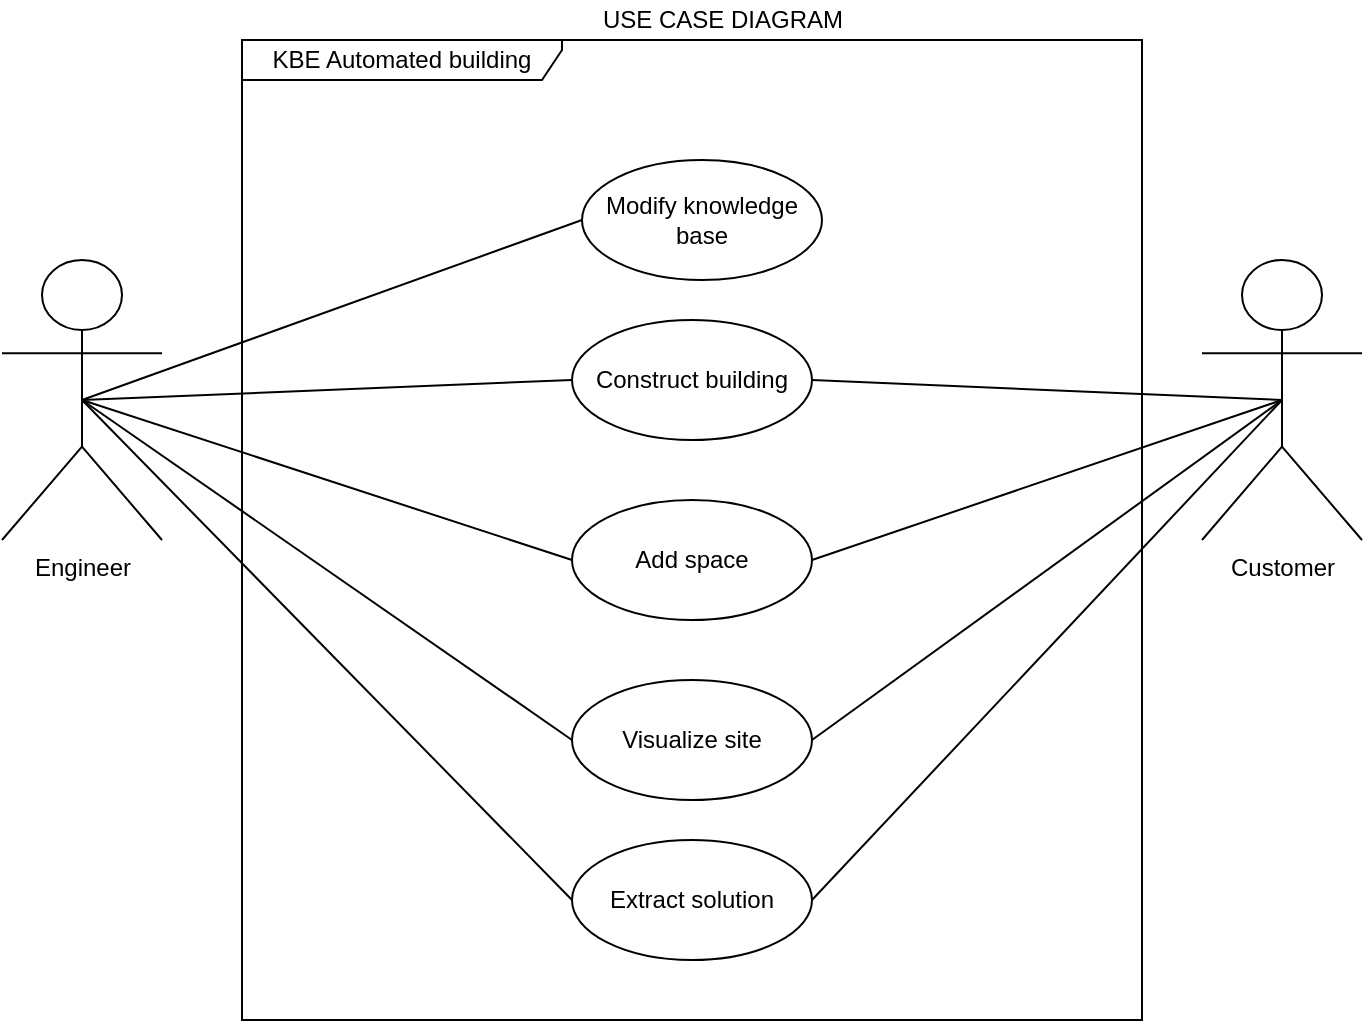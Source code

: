 <mxfile version="16.6.7" type="github" pages="5">
  <diagram id="FiaBwvFlQ11jIYUknNrv" name="Use case">
    <mxGraphModel dx="1460" dy="617" grid="1" gridSize="10" guides="1" tooltips="1" connect="1" arrows="1" fold="1" page="1" pageScale="1" pageWidth="850" pageHeight="1100" math="0" shadow="0">
      <root>
        <mxCell id="0" />
        <mxCell id="1" parent="0" />
        <mxCell id="D_P5NfnhtCB45HhmDya9-1" value="KBE Automated building" style="shape=umlFrame;whiteSpace=wrap;html=1;width=160;height=20;" parent="1" vertex="1">
          <mxGeometry x="200" y="230" width="450" height="490" as="geometry" />
        </mxCell>
        <mxCell id="D_P5NfnhtCB45HhmDya9-6" value="Customer" style="shape=umlActor;verticalLabelPosition=bottom;verticalAlign=top;html=1;" parent="1" vertex="1">
          <mxGeometry x="680" y="340" width="80" height="140" as="geometry" />
        </mxCell>
        <mxCell id="D_P5NfnhtCB45HhmDya9-7" value="Engineer" style="shape=umlActor;verticalLabelPosition=bottom;verticalAlign=top;html=1;" parent="1" vertex="1">
          <mxGeometry x="80" y="340" width="80" height="140" as="geometry" />
        </mxCell>
        <mxCell id="D_P5NfnhtCB45HhmDya9-40" value="USE CASE DIAGRAM" style="text;html=1;align=center;verticalAlign=middle;resizable=0;points=[];autosize=1;strokeColor=none;fillColor=none;" parent="1" vertex="1">
          <mxGeometry x="370" y="210" width="140" height="20" as="geometry" />
        </mxCell>
        <mxCell id="c9iJjFiYz1Ia7Xvp5BSC-1" value="Modify knowledge base" style="ellipse;whiteSpace=wrap;html=1;" parent="1" vertex="1">
          <mxGeometry x="370" y="290" width="120" height="60" as="geometry" />
        </mxCell>
        <mxCell id="c9iJjFiYz1Ia7Xvp5BSC-5" value="" style="endArrow=none;html=1;rounded=0;entryX=0;entryY=0.5;entryDx=0;entryDy=0;exitX=0.5;exitY=0.5;exitDx=0;exitDy=0;exitPerimeter=0;" parent="1" source="D_P5NfnhtCB45HhmDya9-7" target="c9iJjFiYz1Ia7Xvp5BSC-1" edge="1">
          <mxGeometry width="50" height="50" relative="1" as="geometry">
            <mxPoint x="450" y="400" as="sourcePoint" />
            <mxPoint x="500" y="350" as="targetPoint" />
          </mxGeometry>
        </mxCell>
        <mxCell id="c9iJjFiYz1Ia7Xvp5BSC-8" value="Construct building" style="ellipse;whiteSpace=wrap;html=1;" parent="1" vertex="1">
          <mxGeometry x="365" y="370" width="120" height="60" as="geometry" />
        </mxCell>
        <mxCell id="c9iJjFiYz1Ia7Xvp5BSC-9" value="" style="endArrow=none;html=1;rounded=0;entryX=0;entryY=0.5;entryDx=0;entryDy=0;exitX=0.5;exitY=0.5;exitDx=0;exitDy=0;exitPerimeter=0;" parent="1" source="D_P5NfnhtCB45HhmDya9-7" target="c9iJjFiYz1Ia7Xvp5BSC-8" edge="1">
          <mxGeometry width="50" height="50" relative="1" as="geometry">
            <mxPoint x="170" y="340.435" as="sourcePoint" />
            <mxPoint x="270" y="410" as="targetPoint" />
          </mxGeometry>
        </mxCell>
        <mxCell id="c9iJjFiYz1Ia7Xvp5BSC-12" value="Visualize site" style="ellipse;whiteSpace=wrap;html=1;" parent="1" vertex="1">
          <mxGeometry x="365" y="550" width="120" height="60" as="geometry" />
        </mxCell>
        <mxCell id="c9iJjFiYz1Ia7Xvp5BSC-14" value="" style="endArrow=none;html=1;rounded=0;entryX=0;entryY=0.5;entryDx=0;entryDy=0;exitX=0.5;exitY=0.5;exitDx=0;exitDy=0;exitPerimeter=0;" parent="1" source="D_P5NfnhtCB45HhmDya9-7" target="c9iJjFiYz1Ia7Xvp5BSC-12" edge="1">
          <mxGeometry width="50" height="50" relative="1" as="geometry">
            <mxPoint x="155" y="330" as="sourcePoint" />
            <mxPoint x="270" y="480" as="targetPoint" />
          </mxGeometry>
        </mxCell>
        <mxCell id="c9iJjFiYz1Ia7Xvp5BSC-16" value="" style="endArrow=none;html=1;rounded=0;entryX=1;entryY=0.5;entryDx=0;entryDy=0;exitX=0.5;exitY=0.5;exitDx=0;exitDy=0;exitPerimeter=0;" parent="1" source="D_P5NfnhtCB45HhmDya9-6" target="c9iJjFiYz1Ia7Xvp5BSC-8" edge="1">
          <mxGeometry width="50" height="50" relative="1" as="geometry">
            <mxPoint x="715" y="300" as="sourcePoint" />
            <mxPoint x="610" y="410" as="targetPoint" />
          </mxGeometry>
        </mxCell>
        <mxCell id="c9iJjFiYz1Ia7Xvp5BSC-17" value="" style="endArrow=none;html=1;rounded=0;entryX=1;entryY=0.5;entryDx=0;entryDy=0;exitX=0.5;exitY=0.5;exitDx=0;exitDy=0;exitPerimeter=0;" parent="1" source="D_P5NfnhtCB45HhmDya9-6" target="c9iJjFiYz1Ia7Xvp5BSC-12" edge="1">
          <mxGeometry width="50" height="50" relative="1" as="geometry">
            <mxPoint x="725" y="310" as="sourcePoint" />
            <mxPoint x="390" y="480" as="targetPoint" />
          </mxGeometry>
        </mxCell>
        <mxCell id="c9iJjFiYz1Ia7Xvp5BSC-19" value="Add space" style="ellipse;whiteSpace=wrap;html=1;" parent="1" vertex="1">
          <mxGeometry x="365" y="460" width="120" height="60" as="geometry" />
        </mxCell>
        <mxCell id="c9iJjFiYz1Ia7Xvp5BSC-20" value="" style="endArrow=none;html=1;rounded=0;entryX=1;entryY=0.5;entryDx=0;entryDy=0;exitX=0.5;exitY=0.5;exitDx=0;exitDy=0;exitPerimeter=0;" parent="1" source="D_P5NfnhtCB45HhmDya9-6" target="c9iJjFiYz1Ia7Xvp5BSC-19" edge="1">
          <mxGeometry width="50" height="50" relative="1" as="geometry">
            <mxPoint x="725" y="310" as="sourcePoint" />
            <mxPoint x="390" y="480" as="targetPoint" />
          </mxGeometry>
        </mxCell>
        <mxCell id="c9iJjFiYz1Ia7Xvp5BSC-21" value="" style="endArrow=none;html=1;rounded=0;exitX=0;exitY=0.5;exitDx=0;exitDy=0;entryX=0.5;entryY=0.5;entryDx=0;entryDy=0;entryPerimeter=0;" parent="1" source="c9iJjFiYz1Ia7Xvp5BSC-19" target="D_P5NfnhtCB45HhmDya9-7" edge="1">
          <mxGeometry width="50" height="50" relative="1" as="geometry">
            <mxPoint x="450" y="430" as="sourcePoint" />
            <mxPoint x="500" y="380" as="targetPoint" />
          </mxGeometry>
        </mxCell>
        <mxCell id="63E3iCA1By2XU6H3gBIi-1" value="Extract solution" style="ellipse;whiteSpace=wrap;html=1;" parent="1" vertex="1">
          <mxGeometry x="365" y="630" width="120" height="60" as="geometry" />
        </mxCell>
        <mxCell id="63E3iCA1By2XU6H3gBIi-4" value="" style="endArrow=none;html=1;rounded=0;entryX=0;entryY=0.5;entryDx=0;entryDy=0;exitX=0.5;exitY=0.5;exitDx=0;exitDy=0;exitPerimeter=0;" parent="1" source="D_P5NfnhtCB45HhmDya9-7" target="63E3iCA1By2XU6H3gBIi-1" edge="1">
          <mxGeometry width="50" height="50" relative="1" as="geometry">
            <mxPoint x="145" y="400" as="sourcePoint" />
            <mxPoint x="365" y="660" as="targetPoint" />
          </mxGeometry>
        </mxCell>
        <mxCell id="63E3iCA1By2XU6H3gBIi-5" value="" style="endArrow=none;html=1;rounded=0;entryX=1;entryY=0.5;entryDx=0;entryDy=0;exitX=0.5;exitY=0.5;exitDx=0;exitDy=0;exitPerimeter=0;" parent="1" source="D_P5NfnhtCB45HhmDya9-6" target="63E3iCA1By2XU6H3gBIi-1" edge="1">
          <mxGeometry width="50" height="50" relative="1" as="geometry">
            <mxPoint x="155" y="330" as="sourcePoint" />
            <mxPoint x="375" y="670" as="targetPoint" />
          </mxGeometry>
        </mxCell>
      </root>
    </mxGraphModel>
  </diagram>
  <diagram id="c6qQLEslyFfiO2-XNqps" name="UIs">
    <mxGraphModel dx="2530" dy="720" grid="1" gridSize="10" guides="1" tooltips="1" connect="1" arrows="1" fold="1" page="1" pageScale="1" pageWidth="827" pageHeight="1169" math="0" shadow="0">
      <root>
        <mxCell id="03HWlKMF4BJFkgaKUyuZ-0" />
        <mxCell id="03HWlKMF4BJFkgaKUyuZ-1" parent="03HWlKMF4BJFkgaKUyuZ-0" />
        <mxCell id="qSoFOmaMas92aq2-jd1_-45" value="&#xa;&#xa;&lt;span style=&quot;color: rgb(0, 0, 0); font-family: helvetica; font-size: 15px; font-style: normal; font-weight: 400; letter-spacing: normal; text-align: center; text-indent: 0px; text-transform: none; word-spacing: 0px; background-color: rgb(248, 249, 250); display: inline; float: none;&quot;&gt;Here you can add blocks to knowledge base.&lt;/span&gt;&lt;br style=&quot;color: rgb(0, 0, 0); font-family: helvetica; font-size: 15px; font-style: normal; font-weight: 400; letter-spacing: normal; text-align: center; text-indent: 0px; text-transform: none; word-spacing: 0px; background-color: rgb(248, 249, 250);&quot;&gt;&lt;br style=&quot;color: rgb(0, 0, 0); font-family: helvetica; font-size: 15px; font-style: normal; font-weight: 400; letter-spacing: normal; text-align: center; text-indent: 0px; text-transform: none; word-spacing: 0px; background-color: rgb(248, 249, 250);&quot;&gt;&lt;span style=&quot;color: rgb(0, 0, 0); font-family: helvetica; font-size: 15px; font-style: normal; font-weight: 400; letter-spacing: normal; text-align: center; text-indent: 0px; text-transform: none; word-spacing: 0px; background-color: rgb(248, 249, 250); display: inline; float: none;&quot;&gt;ADD WHOLE MODEL OR SINGLE BUILDING BLOCKS?&lt;/span&gt;&#xa;&#xa;" style="strokeWidth=1;shadow=0;dashed=0;align=center;html=1;shape=mxgraph.mockup.containers.browserWindow;rSize=0;strokeColor=#666666;strokeColor2=#008cff;strokeColor3=#c4c4c4;mainText=,;recursiveResize=0;" parent="03HWlKMF4BJFkgaKUyuZ-1" vertex="1">
          <mxGeometry x="-120" y="560" width="630" height="470" as="geometry" />
        </mxCell>
        <mxCell id="qSoFOmaMas92aq2-jd1_-46" value="AutoBuild" style="strokeWidth=1;shadow=0;dashed=0;align=center;html=1;shape=mxgraph.mockup.containers.anchor;fontSize=17;fontColor=#666666;align=left;" parent="qSoFOmaMas92aq2-jd1_-45" vertex="1">
          <mxGeometry x="60" y="12" width="110" height="26" as="geometry" />
        </mxCell>
        <mxCell id="qSoFOmaMas92aq2-jd1_-47" value="https://www.automatedbuilding.com/" style="strokeWidth=1;shadow=0;dashed=0;align=center;html=1;shape=mxgraph.mockup.containers.anchor;rSize=0;fontSize=17;fontColor=#666666;align=left;" parent="qSoFOmaMas92aq2-jd1_-45" vertex="1">
          <mxGeometry x="130" y="60" width="250" height="26" as="geometry" />
        </mxCell>
        <mxCell id="qSoFOmaMas92aq2-jd1_-48" value="" style="strokeWidth=1;shadow=0;dashed=0;align=center;html=1;shape=mxgraph.mockup.containers.marginRect2;rectMarginTop=32;strokeColor=#666666;gradientColor=none;" parent="qSoFOmaMas92aq2-jd1_-45" vertex="1">
          <mxGeometry x="20" y="130" width="600" height="330" as="geometry" />
        </mxCell>
        <mxCell id="qSoFOmaMas92aq2-jd1_-50" value="" style="strokeWidth=1;shadow=0;dashed=0;align=center;html=1;shape=mxgraph.mockup.containers.topButton;rSize=5;strokeColor=#008cff;fillColor=#008cff;gradientColor=none;resizeWidth=1;movable=0;deletable=1;" parent="qSoFOmaMas92aq2-jd1_-48" vertex="1">
          <mxGeometry width="600" height="7" relative="1" as="geometry">
            <mxPoint y="25" as="offset" />
          </mxGeometry>
        </mxCell>
        <mxCell id="qSoFOmaMas92aq2-jd1_-51" value="&lt;span style=&quot;background-color: rgb(230 , 230 , 230)&quot;&gt;Next&lt;/span&gt;" style="labelPosition=center;verticalLabelPosition=middle;align=center;html=1;shape=mxgraph.basic.shaded_button;dx=10;fillColor=#E6E6E6;strokeColor=none;labelBackgroundColor=#FFFFFF;fontSize=14;" parent="qSoFOmaMas92aq2-jd1_-48" vertex="1">
          <mxGeometry x="460" y="220" width="114.61" height="48.81" as="geometry" />
        </mxCell>
        <mxCell id="qSoFOmaMas92aq2-jd1_-52" value="&lt;font style=&quot;font-size: 14px&quot;&gt;Construct&lt;/font&gt;" style="strokeWidth=1;shadow=0;dashed=0;align=center;html=1;shape=mxgraph.mockup.containers.rrect;rSize=0;fontSize=17;fontColor=#ffffff;strokeColor=#008cff;fillColor=#008cff;" parent="qSoFOmaMas92aq2-jd1_-48" vertex="1">
          <mxGeometry width="70" height="25" relative="1" as="geometry">
            <mxPoint as="offset" />
          </mxGeometry>
        </mxCell>
        <mxCell id="qSoFOmaMas92aq2-jd1_-58" value="&lt;span style=&quot;background-color: rgb(255 , 255 , 255)&quot;&gt;Number&lt;/span&gt;" style="strokeWidth=1;shadow=0;dashed=0;align=center;html=1;shape=mxgraph.mockup.text.textBox;fontColor=#666666;align=left;fontSize=17;spacingLeft=4;spacingTop=-3;strokeColor=#666666;mainText=;labelBackgroundColor=#E6E6E6;" parent="qSoFOmaMas92aq2-jd1_-48" vertex="1">
          <mxGeometry x="208" y="153" width="168" height="29.76" as="geometry" />
        </mxCell>
        <mxCell id="qSoFOmaMas92aq2-jd1_-49" value="&lt;span style=&quot;background-color: rgb(255 , 255 , 255)&quot;&gt;&lt;font style=&quot;font-size: 14px&quot;&gt;Blocks&lt;/font&gt;&lt;/span&gt;" style="strokeColor=inherit;fillColor=inherit;gradientColor=inherit;strokeWidth=1;shadow=0;dashed=0;align=center;html=1;shape=mxgraph.mockup.containers.rrect;rSize=0;fontSize=17;fontColor=#666666;gradientColor=none;" parent="qSoFOmaMas92aq2-jd1_-48" vertex="1">
          <mxGeometry width="60" height="25" relative="1" as="geometry">
            <mxPoint x="73" as="offset" />
          </mxGeometry>
        </mxCell>
        <mxCell id="vXGoQ8WYmq-uM-AUmQpl-3" value="Here you can create buildings automatically! Does it require specific&amp;nbsp;&lt;br&gt;blocks not in the knowledge base? Contact an engineer." style="text;html=1;align=left;verticalAlign=middle;resizable=0;points=[];autosize=1;strokeColor=none;fillColor=none;fontSize=15;" parent="qSoFOmaMas92aq2-jd1_-48" vertex="1">
          <mxGeometry x="29.996" y="60.003" width="470" height="40" as="geometry" />
        </mxCell>
        <mxCell id="nfn5ns4E0gn9_InMqfE3-0" value="Construct buildings" style="text;html=1;align=center;verticalAlign=middle;resizable=0;points=[];autosize=1;strokeColor=none;fillColor=none;fontStyle=1" parent="qSoFOmaMas92aq2-jd1_-48" vertex="1">
          <mxGeometry x="20.85" y="40" width="130" height="20" as="geometry" />
        </mxCell>
        <mxCell id="nfn5ns4E0gn9_InMqfE3-5" value="&lt;span style=&quot;background-color: rgb(255 , 255 , 255)&quot;&gt;Number&lt;/span&gt;" style="strokeWidth=1;shadow=0;dashed=0;align=center;html=1;shape=mxgraph.mockup.text.textBox;fontColor=#666666;align=left;fontSize=17;spacingLeft=4;spacingTop=-3;strokeColor=#666666;mainText=;labelBackgroundColor=#E6E6E6;" parent="qSoFOmaMas92aq2-jd1_-48" vertex="1">
          <mxGeometry x="208" y="193" width="168" height="29.76" as="geometry" />
        </mxCell>
        <mxCell id="F99gMQJ-7FzkQvJiNcKB-12" value="&lt;span style=&quot;background-color: rgb(255 , 255 , 255)&quot;&gt;Number&lt;/span&gt;" style="strokeWidth=1;shadow=0;dashed=0;align=center;html=1;shape=mxgraph.mockup.text.textBox;fontColor=#666666;align=left;fontSize=17;spacingLeft=4;spacingTop=-3;strokeColor=#666666;mainText=;labelBackgroundColor=#E6E6E6;" parent="qSoFOmaMas92aq2-jd1_-48" vertex="1">
          <mxGeometry x="208" y="233" width="168" height="29.76" as="geometry" />
        </mxCell>
        <mxCell id="j1qEbfoUlTZBVxtR7gkI-6" value="&lt;span style=&quot;color: rgb(102 , 102 , 102) ; font-family: &amp;#34;helvetica&amp;#34; ; font-size: 17px ; font-style: normal ; font-weight: 400 ; letter-spacing: normal ; text-align: left ; text-indent: 0px ; text-transform: none ; word-spacing: 0px ; background-color: rgb(255 , 255 , 255) ; display: inline ; float: none&quot;&gt;Site Length:&lt;/span&gt;" style="text;whiteSpace=wrap;html=1;" parent="qSoFOmaMas92aq2-jd1_-48" vertex="1">
          <mxGeometry x="40.85" y="151.76" width="110" height="30" as="geometry" />
        </mxCell>
        <mxCell id="j1qEbfoUlTZBVxtR7gkI-7" value="&lt;span style=&quot;color: rgb(102 , 102 , 102) ; font-family: &amp;#34;helvetica&amp;#34; ; font-size: 17px ; font-style: normal ; font-weight: 400 ; letter-spacing: normal ; text-align: left ; text-indent: 0px ; text-transform: none ; word-spacing: 0px ; background-color: rgb(255 , 255 , 255) ; display: inline ; float: none&quot;&gt;Site Width:&lt;/span&gt;" style="text;whiteSpace=wrap;html=1;" parent="qSoFOmaMas92aq2-jd1_-48" vertex="1">
          <mxGeometry x="40.85" y="191.76" width="100" height="30" as="geometry" />
        </mxCell>
        <mxCell id="j1qEbfoUlTZBVxtR7gkI-8" value="&lt;span style=&quot;color: rgb(102 , 102 , 102) ; font-family: &amp;#34;helvetica&amp;#34; ; font-size: 17px ; font-style: normal ; font-weight: 400 ; letter-spacing: normal ; text-align: left ; text-indent: 0px ; text-transform: none ; word-spacing: 0px ; background-color: rgb(255 , 255 , 255) ; display: inline ; float: none&quot;&gt;Number of buildings:&lt;/span&gt;" style="text;whiteSpace=wrap;html=1;" parent="qSoFOmaMas92aq2-jd1_-48" vertex="1">
          <mxGeometry x="40.85" y="231.88" width="180" height="30" as="geometry" />
        </mxCell>
        <mxCell id="ar9ft5gRaDBGBPwlrP52-4" value="&lt;b&gt;Site and buildings&lt;/b&gt; =&amp;gt; Storeys =&amp;gt; Spaces =&amp;gt; Construction!" style="text;html=1;align=center;verticalAlign=middle;resizable=0;points=[];autosize=1;strokeColor=none;fillColor=none;" parent="qSoFOmaMas92aq2-jd1_-48" vertex="1">
          <mxGeometry x="127" y="120" width="330" height="20" as="geometry" />
        </mxCell>
        <mxCell id="ar9ft5gRaDBGBPwlrP52-33" value="&lt;span style=&quot;background-color: rgb(230 , 230 , 230)&quot;&gt;Go back&lt;/span&gt;" style="labelPosition=center;verticalLabelPosition=middle;align=center;html=1;shape=mxgraph.basic.shaded_button;dx=10;fillColor=#E6E6E6;strokeColor=none;labelBackgroundColor=#FFFFFF;fontSize=14;" parent="qSoFOmaMas92aq2-jd1_-48" vertex="1">
          <mxGeometry x="460" y="153.0" width="114.61" height="48.81" as="geometry" />
        </mxCell>
        <mxCell id="qSoFOmaMas92aq2-jd1_-60" value="" style="group" parent="03HWlKMF4BJFkgaKUyuZ-1" vertex="1" connectable="0">
          <mxGeometry x="-413" y="140" width="550" height="380" as="geometry" />
        </mxCell>
        <mxCell id="qSoFOmaMas92aq2-jd1_-0" value="" style="strokeWidth=1;shadow=0;dashed=0;align=center;html=1;shape=mxgraph.mockup.containers.browserWindow;rSize=0;strokeColor=#666666;strokeColor2=#008cff;strokeColor3=#c4c4c4;mainText=,;recursiveResize=0;container=0;" parent="qSoFOmaMas92aq2-jd1_-60" vertex="1">
          <mxGeometry width="550" height="380" as="geometry" />
        </mxCell>
        <mxCell id="qSoFOmaMas92aq2-jd1_-2" value="https://www.automatedbuilding.com/" style="strokeWidth=1;shadow=0;dashed=0;align=center;html=1;shape=mxgraph.mockup.containers.anchor;rSize=0;fontSize=17;fontColor=#666666;align=left;" parent="qSoFOmaMas92aq2-jd1_-60" vertex="1">
          <mxGeometry x="130" y="60" width="250" height="26" as="geometry" />
        </mxCell>
        <mxCell id="qSoFOmaMas92aq2-jd1_-14" value="&lt;span style=&quot;background-color: rgb(230 , 230 , 230)&quot;&gt;Add space&lt;/span&gt;" style="labelPosition=center;verticalLabelPosition=middle;align=center;html=1;shape=mxgraph.basic.shaded_button;dx=10;fillColor=#E6E6E6;strokeColor=none;labelBackgroundColor=#FFFFFF;fontSize=14;" parent="qSoFOmaMas92aq2-jd1_-60" vertex="1">
          <mxGeometry x="77" y="275" width="170" height="50" as="geometry" />
        </mxCell>
        <mxCell id="qSoFOmaMas92aq2-jd1_-16" value="&lt;span style=&quot;background-color: rgb(230 , 230 , 230)&quot;&gt;Construct building&lt;/span&gt;" style="labelPosition=center;verticalLabelPosition=middle;align=center;html=1;shape=mxgraph.basic.shaded_button;dx=10;fillColor=#E6E6E6;strokeColor=none;labelBackgroundColor=#FFFFFF;fontSize=14;" parent="qSoFOmaMas92aq2-jd1_-60" vertex="1">
          <mxGeometry x="310" y="275" width="170" height="50" as="geometry" />
        </mxCell>
        <mxCell id="qSoFOmaMas92aq2-jd1_-9" value="&lt;font style=&quot;font-size: 15px&quot;&gt;&lt;b&gt;&lt;i&gt;Welcome to Automated Building!&lt;br&gt;&lt;/i&gt;&lt;/b&gt;&lt;/font&gt;&lt;br&gt;This is a construction knowledge base application for creating a building/several buildings from a set of building blocks in a knowledge base." style="text;html=1;strokeColor=none;fillColor=none;align=center;verticalAlign=middle;whiteSpace=wrap;rounded=0;" parent="qSoFOmaMas92aq2-jd1_-60" vertex="1">
          <mxGeometry y="110" width="500" height="80" as="geometry" />
        </mxCell>
        <mxCell id="qSoFOmaMas92aq2-jd1_-62" value="AutoBuild" style="strokeWidth=1;shadow=0;dashed=0;align=center;html=1;shape=mxgraph.mockup.containers.anchor;fontSize=17;fontColor=#666666;align=left;" parent="qSoFOmaMas92aq2-jd1_-60" vertex="1">
          <mxGeometry x="60" y="10" width="110" height="26" as="geometry" />
        </mxCell>
        <mxCell id="CvtlT2O1ExygW26pe65E-6" value="" style="sketch=0;pointerEvents=1;shadow=0;dashed=0;html=1;strokeColor=none;fillColor=#505050;labelPosition=center;verticalLabelPosition=bottom;verticalAlign=top;outlineConnect=0;align=center;shape=mxgraph.office.concepts.help;fontSize=14;" parent="qSoFOmaMas92aq2-jd1_-60" vertex="1">
          <mxGeometry x="525" y="120" width="20" height="20" as="geometry" />
        </mxCell>
        <mxCell id="VMdvtB9k-ytNj-eg8yW7-1" value="Choose File" style="fillColor=#FEFEFE;strokeColor=#AAAAAA;fontSize=14;gradientColor=#F0F0F0;" vertex="1" parent="qSoFOmaMas92aq2-jd1_-60">
          <mxGeometry x="310" y="230" width="90" height="30" as="geometry" />
        </mxCell>
        <mxCell id="VMdvtB9k-ytNj-eg8yW7-2" value="No file chosen" style="fillColor=none;strokeColor=none;align=left;fontSize=14;spacing=5;" vertex="1" parent="qSoFOmaMas92aq2-jd1_-60">
          <mxGeometry x="400" y="230" width="100" height="30" as="geometry" />
        </mxCell>
        <mxCell id="qSoFOmaMas92aq2-jd1_-61" value="" style="group" parent="03HWlKMF4BJFkgaKUyuZ-1" vertex="1" connectable="0">
          <mxGeometry x="-730" y="560" width="550" height="470" as="geometry" />
        </mxCell>
        <mxCell id="qSoFOmaMas92aq2-jd1_-31" value="" style="strokeWidth=1;shadow=0;dashed=0;align=center;html=1;shape=mxgraph.mockup.containers.browserWindow;rSize=0;strokeColor=#666666;strokeColor2=#008cff;strokeColor3=#c4c4c4;mainText=,;recursiveResize=0;container=0;" parent="qSoFOmaMas92aq2-jd1_-61" vertex="1">
          <mxGeometry width="550" height="470" as="geometry" />
        </mxCell>
        <mxCell id="qSoFOmaMas92aq2-jd1_-33" value="https://www.automatedbuilding.com/" style="strokeWidth=1;shadow=0;dashed=0;align=center;html=1;shape=mxgraph.mockup.containers.anchor;rSize=0;fontSize=17;fontColor=#666666;align=left;" parent="qSoFOmaMas92aq2-jd1_-61" vertex="1">
          <mxGeometry x="130" y="60.005" width="250" height="32.158" as="geometry" />
        </mxCell>
        <mxCell id="qSoFOmaMas92aq2-jd1_-34" value="" style="strokeWidth=1;shadow=0;dashed=0;align=center;html=1;shape=mxgraph.mockup.containers.marginRect2;rectMarginTop=32;strokeColor=#666666;gradientColor=none;" parent="qSoFOmaMas92aq2-jd1_-61" vertex="1">
          <mxGeometry x="15" y="130" width="520" height="331.61" as="geometry" />
        </mxCell>
        <mxCell id="qSoFOmaMas92aq2-jd1_-36" value="" style="strokeWidth=1;shadow=0;dashed=0;align=center;html=1;shape=mxgraph.mockup.containers.topButton;rSize=5;strokeColor=#008cff;fillColor=#008cff;gradientColor=none;resizeWidth=1;movable=0;deletable=1;" parent="qSoFOmaMas92aq2-jd1_-34" vertex="1">
          <mxGeometry width="520" height="7" relative="1" as="geometry">
            <mxPoint y="25" as="offset" />
          </mxGeometry>
        </mxCell>
        <mxCell id="qSoFOmaMas92aq2-jd1_-44" value="Height" style="strokeWidth=1;shadow=0;dashed=0;align=center;html=1;shape=mxgraph.mockup.text.textBox;fontColor=#666666;align=left;fontSize=17;spacingLeft=4;spacingTop=-3;strokeColor=#666666;mainText=;labelBackgroundColor=none;" parent="qSoFOmaMas92aq2-jd1_-34" vertex="1">
          <mxGeometry x="200" y="189.808" width="120" height="29.905" as="geometry" />
        </mxCell>
        <mxCell id="qSoFOmaMas92aq2-jd1_-38" value="&lt;font style=&quot;font-size: 14px&quot;&gt;Blocks&lt;/font&gt;" style="strokeWidth=1;shadow=0;dashed=0;align=center;html=1;shape=mxgraph.mockup.containers.rrect;rSize=0;fontSize=17;fontColor=#ffffff;strokeColor=#008cff;fillColor=#008cff;" parent="qSoFOmaMas92aq2-jd1_-34" vertex="1">
          <mxGeometry width="70" height="25" relative="1" as="geometry">
            <mxPoint as="offset" />
          </mxGeometry>
        </mxCell>
        <mxCell id="qSoFOmaMas92aq2-jd1_-64" value="Width" style="strokeWidth=1;shadow=0;dashed=0;align=center;html=1;shape=mxgraph.mockup.text.textBox;fontColor=#666666;align=left;fontSize=17;spacingLeft=4;spacingTop=-3;strokeColor=#666666;mainText=;labelBackgroundColor=none;" parent="qSoFOmaMas92aq2-jd1_-34" vertex="1">
          <mxGeometry x="200" y="159.906" width="120" height="29.905" as="geometry" />
        </mxCell>
        <mxCell id="qSoFOmaMas92aq2-jd1_-65" value="Lenght" style="strokeWidth=1;shadow=0;dashed=0;align=center;html=1;shape=mxgraph.mockup.text.textBox;fontColor=#666666;align=left;fontSize=17;spacingLeft=4;spacingTop=-3;strokeColor=#666666;mainText=;labelBackgroundColor=none;" parent="qSoFOmaMas92aq2-jd1_-34" vertex="1">
          <mxGeometry x="200" y="129.995" width="120" height="29.905" as="geometry" />
        </mxCell>
        <mxCell id="qSoFOmaMas92aq2-jd1_-67" value="Add space" style="text;align=center;fontStyle=1;verticalAlign=middle;spacingLeft=3;spacingRight=3;strokeColor=none;rotatable=0;points=[[0,0.5],[1,0.5]];portConstraint=eastwest;labelBackgroundColor=#FFFFFF;fontSize=14;" parent="qSoFOmaMas92aq2-jd1_-34" vertex="1">
          <mxGeometry y="121.455" width="206" height="43.94" as="geometry" />
        </mxCell>
        <mxCell id="b_i_7DaqxC2Cm8FyL6t4-0" value="Here you can add rooms or flats to the knowledge base." style="text;html=1;align=center;verticalAlign=middle;resizable=0;points=[];autosize=1;strokeColor=none;fillColor=none;fontSize=15;" parent="qSoFOmaMas92aq2-jd1_-34" vertex="1">
          <mxGeometry x="65" y="70.002" width="390" height="20" as="geometry" />
        </mxCell>
        <mxCell id="vXGoQ8WYmq-uM-AUmQpl-2" value="&lt;span style=&quot;background-color: rgb(255 , 255 , 255)&quot;&gt;&lt;font style=&quot;font-size: 14px&quot;&gt;Construct&lt;/font&gt;&lt;/span&gt;" style="strokeColor=inherit;fillColor=inherit;gradientColor=inherit;strokeWidth=1;shadow=0;dashed=0;align=center;html=1;shape=mxgraph.mockup.containers.rrect;rSize=0;fontSize=17;fontColor=#666666;gradientColor=none;" parent="qSoFOmaMas92aq2-jd1_-34" vertex="1">
          <mxGeometry x="75" width="85" height="25" as="geometry" />
        </mxCell>
        <mxCell id="nfn5ns4E0gn9_InMqfE3-4" value="Description" style="strokeWidth=1;shadow=0;dashed=0;align=center;html=1;shape=mxgraph.mockup.text.textBox;fontColor=#666666;align=left;fontSize=17;spacingLeft=4;spacingTop=-3;strokeColor=#666666;mainText=;labelBackgroundColor=none;" parent="qSoFOmaMas92aq2-jd1_-34" vertex="1">
          <mxGeometry x="200" y="219.718" width="120" height="29.905" as="geometry" />
        </mxCell>
        <mxCell id="qSoFOmaMas92aq2-jd1_-37" value="&lt;span style=&quot;background-color: rgb(230 , 230 , 230)&quot;&gt;Add space&lt;/span&gt;" style="labelPosition=center;verticalLabelPosition=middle;align=center;html=1;shape=mxgraph.basic.shaded_button;dx=10;fillColor=#E6E6E6;strokeColor=none;labelBackgroundColor=#FFFFFF;fontSize=14;" parent="qSoFOmaMas92aq2-jd1_-34" vertex="1">
          <mxGeometry x="370.2" y="210" width="119.8" height="50" as="geometry" />
        </mxCell>
        <mxCell id="ar9ft5gRaDBGBPwlrP52-34" value="&lt;span style=&quot;background-color: rgb(230 , 230 , 230)&quot;&gt;Go back&lt;/span&gt;" style="labelPosition=center;verticalLabelPosition=middle;align=center;html=1;shape=mxgraph.basic.shaded_button;dx=10;fillColor=#E6E6E6;strokeColor=none;labelBackgroundColor=#FFFFFF;fontSize=14;" parent="qSoFOmaMas92aq2-jd1_-34" vertex="1">
          <mxGeometry x="370.2" y="141.4" width="114.61" height="48.81" as="geometry" />
        </mxCell>
        <mxCell id="ar9ft5gRaDBGBPwlrP52-85" value="3D model" style="strokeWidth=1;shadow=0;dashed=0;align=center;html=1;shape=mxgraph.mockup.text.textBox;fontColor=#666666;align=left;fontSize=17;spacingLeft=4;spacingTop=-3;strokeColor=#666666;mainText=;labelBackgroundColor=none;" parent="qSoFOmaMas92aq2-jd1_-34" vertex="1">
          <mxGeometry x="200" y="249.628" width="120" height="29.905" as="geometry" />
        </mxCell>
        <mxCell id="qSoFOmaMas92aq2-jd1_-63" value="AutoBuild" style="strokeWidth=1;shadow=0;dashed=0;align=center;html=1;shape=mxgraph.mockup.containers.anchor;fontSize=17;fontColor=#666666;align=left;" parent="qSoFOmaMas92aq2-jd1_-61" vertex="1">
          <mxGeometry x="60" y="12.368" width="110" height="32.158" as="geometry" />
        </mxCell>
        <mxCell id="ar9ft5gRaDBGBPwlrP52-79" value="" style="endArrow=classic;html=1;rounded=0;entryX=0.789;entryY=-0.002;entryDx=0;entryDy=0;entryPerimeter=0;" parent="qSoFOmaMas92aq2-jd1_-61" target="ar9ft5gRaDBGBPwlrP52-41" edge="1">
          <mxGeometry width="50" height="50" relative="1" as="geometry">
            <mxPoint x="440.0" y="390" as="sourcePoint" />
            <mxPoint x="443.16" y="499.31" as="targetPoint" />
          </mxGeometry>
        </mxCell>
        <mxCell id="nfn5ns4E0gn9_InMqfE3-1" value="" style="endArrow=classic;html=1;rounded=0;entryX=0.79;entryY=-0.007;entryDx=0;entryDy=0;entryPerimeter=0;" parent="03HWlKMF4BJFkgaKUyuZ-1" source="qSoFOmaMas92aq2-jd1_-14" target="qSoFOmaMas92aq2-jd1_-31" edge="1">
          <mxGeometry width="50" height="50" relative="1" as="geometry">
            <mxPoint x="-60" y="440" as="sourcePoint" />
            <mxPoint x="-10" y="390" as="targetPoint" />
          </mxGeometry>
        </mxCell>
        <mxCell id="nfn5ns4E0gn9_InMqfE3-2" value="" style="endArrow=classic;html=1;rounded=0;entryX=0.246;entryY=-0.009;entryDx=0;entryDy=0;entryPerimeter=0;exitX=0.49;exitY=1.007;exitDx=0;exitDy=0;exitPerimeter=0;" parent="03HWlKMF4BJFkgaKUyuZ-1" source="qSoFOmaMas92aq2-jd1_-16" target="qSoFOmaMas92aq2-jd1_-45" edge="1">
          <mxGeometry width="50" height="50" relative="1" as="geometry">
            <mxPoint x="-250.532" y="475" as="sourcePoint" />
            <mxPoint x="-285.5" y="566.71" as="targetPoint" />
          </mxGeometry>
        </mxCell>
        <mxCell id="F99gMQJ-7FzkQvJiNcKB-0" value="&#xa;&#xa;&lt;span style=&quot;color: rgb(0, 0, 0); font-family: helvetica; font-size: 15px; font-style: normal; font-weight: 400; letter-spacing: normal; text-align: center; text-indent: 0px; text-transform: none; word-spacing: 0px; background-color: rgb(248, 249, 250); display: inline; float: none;&quot;&gt;Here you can add blocks to knowledge base.&lt;/span&gt;&lt;br style=&quot;color: rgb(0, 0, 0); font-family: helvetica; font-size: 15px; font-style: normal; font-weight: 400; letter-spacing: normal; text-align: center; text-indent: 0px; text-transform: none; word-spacing: 0px; background-color: rgb(248, 249, 250);&quot;&gt;&lt;br style=&quot;color: rgb(0, 0, 0); font-family: helvetica; font-size: 15px; font-style: normal; font-weight: 400; letter-spacing: normal; text-align: center; text-indent: 0px; text-transform: none; word-spacing: 0px; background-color: rgb(248, 249, 250);&quot;&gt;&lt;span style=&quot;color: rgb(0, 0, 0); font-family: helvetica; font-size: 15px; font-style: normal; font-weight: 400; letter-spacing: normal; text-align: center; text-indent: 0px; text-transform: none; word-spacing: 0px; background-color: rgb(248, 249, 250); display: inline; float: none;&quot;&gt;ADD WHOLE MODEL OR SINGLE BUILDING BLOCKS?&lt;/span&gt;&#xa;&#xa;" style="strokeWidth=1;shadow=0;dashed=0;align=center;html=1;shape=mxgraph.mockup.containers.browserWindow;rSize=0;strokeColor=#666666;strokeColor2=#008cff;strokeColor3=#c4c4c4;mainText=,;recursiveResize=0;" parent="03HWlKMF4BJFkgaKUyuZ-1" vertex="1">
          <mxGeometry x="-120" y="1070" width="630" height="470" as="geometry" />
        </mxCell>
        <mxCell id="F99gMQJ-7FzkQvJiNcKB-1" value="AutoBuild" style="strokeWidth=1;shadow=0;dashed=0;align=center;html=1;shape=mxgraph.mockup.containers.anchor;fontSize=17;fontColor=#666666;align=left;" parent="F99gMQJ-7FzkQvJiNcKB-0" vertex="1">
          <mxGeometry x="60" y="12" width="110" height="26" as="geometry" />
        </mxCell>
        <mxCell id="F99gMQJ-7FzkQvJiNcKB-2" value="https://www.automatedbuilding.com/" style="strokeWidth=1;shadow=0;dashed=0;align=center;html=1;shape=mxgraph.mockup.containers.anchor;rSize=0;fontSize=17;fontColor=#666666;align=left;" parent="F99gMQJ-7FzkQvJiNcKB-0" vertex="1">
          <mxGeometry x="130" y="60" width="250" height="26" as="geometry" />
        </mxCell>
        <mxCell id="F99gMQJ-7FzkQvJiNcKB-3" value="" style="strokeWidth=1;shadow=0;dashed=0;align=center;html=1;shape=mxgraph.mockup.containers.marginRect2;rectMarginTop=32;strokeColor=#666666;gradientColor=none;" parent="F99gMQJ-7FzkQvJiNcKB-0" vertex="1">
          <mxGeometry x="20" y="130" width="600" height="330" as="geometry" />
        </mxCell>
        <mxCell id="F99gMQJ-7FzkQvJiNcKB-4" value="" style="strokeWidth=1;shadow=0;dashed=0;align=center;html=1;shape=mxgraph.mockup.containers.topButton;rSize=5;strokeColor=#008cff;fillColor=#008cff;gradientColor=none;resizeWidth=1;movable=0;deletable=1;" parent="F99gMQJ-7FzkQvJiNcKB-3" vertex="1">
          <mxGeometry width="600" height="7" relative="1" as="geometry">
            <mxPoint y="25" as="offset" />
          </mxGeometry>
        </mxCell>
        <mxCell id="F99gMQJ-7FzkQvJiNcKB-6" value="&lt;font style=&quot;font-size: 14px&quot;&gt;Construct&lt;/font&gt;" style="strokeWidth=1;shadow=0;dashed=0;align=center;html=1;shape=mxgraph.mockup.containers.rrect;rSize=0;fontSize=17;fontColor=#ffffff;strokeColor=#008cff;fillColor=#008cff;" parent="F99gMQJ-7FzkQvJiNcKB-3" vertex="1">
          <mxGeometry width="70" height="25" relative="1" as="geometry">
            <mxPoint as="offset" />
          </mxGeometry>
        </mxCell>
        <mxCell id="F99gMQJ-7FzkQvJiNcKB-8" value="&lt;span style=&quot;background-color: rgb(255 , 255 , 255)&quot;&gt;&lt;font style=&quot;font-size: 14px&quot;&gt;Blocks&lt;/font&gt;&lt;/span&gt;" style="strokeColor=inherit;fillColor=inherit;gradientColor=inherit;strokeWidth=1;shadow=0;dashed=0;align=center;html=1;shape=mxgraph.mockup.containers.rrect;rSize=0;fontSize=17;fontColor=#666666;gradientColor=none;" parent="F99gMQJ-7FzkQvJiNcKB-3" vertex="1">
          <mxGeometry width="60" height="25" relative="1" as="geometry">
            <mxPoint x="73" as="offset" />
          </mxGeometry>
        </mxCell>
        <mxCell id="j1qEbfoUlTZBVxtR7gkI-10" value="&lt;span style=&quot;background-color: rgb(230 , 230 , 230)&quot;&gt;Next&lt;/span&gt;" style="labelPosition=center;verticalLabelPosition=middle;align=center;html=1;shape=mxgraph.basic.shaded_button;dx=10;fillColor=#E6E6E6;strokeColor=none;labelBackgroundColor=#FFFFFF;fontSize=14;" parent="F99gMQJ-7FzkQvJiNcKB-3" vertex="1">
          <mxGeometry x="456" y="249.76" width="114.61" height="48.81" as="geometry" />
        </mxCell>
        <mxCell id="j1qEbfoUlTZBVxtR7gkI-46" value="All storeys identical" style="rounded=1;fillColor=#F0F2F5;strokeColor=#D8DCE3;align=left;verticalAlign=middle;fontStyle=0;fontSize=12;labelPosition=right;verticalLabelPosition=middle;spacingLeft=10;html=1;shadow=0;dashed=0;labelBackgroundColor=none;" parent="F99gMQJ-7FzkQvJiNcKB-3" vertex="1">
          <mxGeometry x="193" y="237.76" width="12" height="12" as="geometry" />
        </mxCell>
        <mxCell id="ar9ft5gRaDBGBPwlrP52-8" value="Construct buildings" style="text;html=1;align=center;verticalAlign=middle;resizable=0;points=[];autosize=1;strokeColor=none;fillColor=none;fontStyle=1" parent="F99gMQJ-7FzkQvJiNcKB-3" vertex="1">
          <mxGeometry x="39.43" y="50" width="130" height="20" as="geometry" />
        </mxCell>
        <mxCell id="ar9ft5gRaDBGBPwlrP52-7" value="Here you can create buildings automatically! Does it require specific&amp;nbsp;&lt;br&gt;blocks not in the knowledge base? Contact an engineer." style="text;html=1;align=left;verticalAlign=middle;resizable=0;points=[];autosize=1;strokeColor=none;fillColor=none;fontSize=15;" parent="F99gMQJ-7FzkQvJiNcKB-3" vertex="1">
          <mxGeometry x="48.576" y="70.003" width="470" height="40" as="geometry" />
        </mxCell>
        <mxCell id="ar9ft5gRaDBGBPwlrP52-9" value="Site and buildings =&amp;gt; &lt;b&gt;Storeys &lt;/b&gt;=&amp;gt; Spaces =&amp;gt; Construction!" style="text;html=1;align=center;verticalAlign=middle;resizable=0;points=[];autosize=1;strokeColor=none;fillColor=none;" parent="F99gMQJ-7FzkQvJiNcKB-3" vertex="1">
          <mxGeometry x="135.0" y="120" width="330" height="20" as="geometry" />
        </mxCell>
        <mxCell id="ar9ft5gRaDBGBPwlrP52-32" value="&lt;span style=&quot;background-color: rgb(230 , 230 , 230)&quot;&gt;Cancel&lt;/span&gt;" style="labelPosition=center;verticalLabelPosition=middle;align=center;html=1;shape=mxgraph.basic.shaded_button;dx=10;fillColor=#E6E6E6;strokeColor=none;labelBackgroundColor=#FFFFFF;fontSize=14;" parent="F99gMQJ-7FzkQvJiNcKB-3" vertex="1">
          <mxGeometry x="39.43" y="249.76" width="114.61" height="48.81" as="geometry" />
        </mxCell>
        <mxCell id="bBwu_yguqreDHbU04WW4-0" value="&lt;span style=&quot;background-color: rgb(255 , 255 , 255)&quot;&gt;Number&lt;/span&gt;" style="strokeWidth=1;shadow=0;dashed=0;align=center;html=1;shape=mxgraph.mockup.text.textBox;fontColor=#666666;align=left;fontSize=17;spacingLeft=4;spacingTop=-3;strokeColor=#666666;mainText=;labelBackgroundColor=#E6E6E6;" parent="F99gMQJ-7FzkQvJiNcKB-3" vertex="1">
          <mxGeometry x="212.28" y="160" width="109" height="29.76" as="geometry" />
        </mxCell>
        <mxCell id="bBwu_yguqreDHbU04WW4-1" value="&lt;span style=&quot;color: rgb(102 , 102 , 102) ; font-family: &amp;#34;helvetica&amp;#34; ; font-style: normal ; font-weight: 400 ; letter-spacing: normal ; text-align: left ; text-indent: 0px ; text-transform: none ; word-spacing: 0px ; background-color: rgb(255 , 255 , 255) ; display: inline ; float: none&quot;&gt;&lt;font style=&quot;font-size: 14px&quot;&gt;Building 1:&lt;/font&gt;&lt;/span&gt;" style="text;whiteSpace=wrap;html=1;" parent="F99gMQJ-7FzkQvJiNcKB-3" vertex="1">
          <mxGeometry x="76.71" y="160" width="135.57" height="30" as="geometry" />
        </mxCell>
        <mxCell id="bBwu_yguqreDHbU04WW4-23" value="&lt;span style=&quot;background-color: rgb(255 , 255 , 255)&quot;&gt;Number&lt;/span&gt;" style="strokeWidth=1;shadow=0;dashed=0;align=center;html=1;shape=mxgraph.mockup.text.textBox;fontColor=#666666;align=left;fontSize=17;spacingLeft=4;spacingTop=-3;strokeColor=#666666;mainText=;labelBackgroundColor=#E6E6E6;" parent="F99gMQJ-7FzkQvJiNcKB-3" vertex="1">
          <mxGeometry x="212.28" y="189.76" width="109" height="29.76" as="geometry" />
        </mxCell>
        <mxCell id="bBwu_yguqreDHbU04WW4-26" value="&lt;span style=&quot;color: rgb(102 , 102 , 102) ; font-family: &amp;#34;helvetica&amp;#34; ; font-style: normal ; font-weight: 400 ; letter-spacing: normal ; text-align: left ; text-indent: 0px ; text-transform: none ; word-spacing: 0px ; background-color: rgb(255 , 255 , 255) ; display: inline ; float: none&quot;&gt;&lt;font style=&quot;font-size: 14px&quot;&gt;n:&lt;/font&gt;&lt;/span&gt;" style="text;whiteSpace=wrap;html=1;" parent="F99gMQJ-7FzkQvJiNcKB-3" vertex="1">
          <mxGeometry x="76.71" y="189.52" width="135.57" height="30" as="geometry" />
        </mxCell>
        <mxCell id="CvtlT2O1ExygW26pe65E-2" value="" style="endArrow=none;html=1;rounded=0;fontSize=14;" parent="F99gMQJ-7FzkQvJiNcKB-3" edge="1">
          <mxGeometry width="50" height="50" relative="1" as="geometry">
            <mxPoint x="-40" y="280" as="sourcePoint" />
            <mxPoint x="39.43" y="280" as="targetPoint" />
          </mxGeometry>
        </mxCell>
        <mxCell id="VMdvtB9k-ytNj-eg8yW7-16" value="&lt;span style=&quot;color: rgb(102, 102, 102); font-family: helvetica; font-size: 14px; font-style: normal; font-weight: 400; letter-spacing: normal; text-align: left; text-indent: 0px; text-transform: none; word-spacing: 0px; background-color: rgb(255, 255, 255); display: inline; float: none;&quot;&gt;Building&lt;/span&gt;" style="text;whiteSpace=wrap;html=1;" vertex="1" parent="F99gMQJ-7FzkQvJiNcKB-3">
          <mxGeometry x="212.28" y="130" width="80" height="30" as="geometry" />
        </mxCell>
        <mxCell id="VMdvtB9k-ytNj-eg8yW7-17" value="&lt;span style=&quot;color: rgb(102 , 102 , 102) ; font-family: &amp;#34;helvetica&amp;#34; ; font-size: 14px ; font-style: normal ; font-weight: 400 ; letter-spacing: normal ; text-align: left ; text-indent: 0px ; text-transform: none ; word-spacing: 0px ; background-color: rgb(255 , 255 , 255) ; display: inline ; float: none&quot;&gt;Energy constant&lt;/span&gt;" style="text;whiteSpace=wrap;html=1;" vertex="1" parent="F99gMQJ-7FzkQvJiNcKB-3">
          <mxGeometry x="330" y="130" width="110" height="30" as="geometry" />
        </mxCell>
        <mxCell id="VMdvtB9k-ytNj-eg8yW7-18" value="&lt;span style=&quot;background-color: rgb(255 , 255 , 255)&quot;&gt;Number&lt;/span&gt;" style="strokeWidth=1;shadow=0;dashed=0;align=center;html=1;shape=mxgraph.mockup.text.textBox;fontColor=#666666;align=left;fontSize=17;spacingLeft=4;spacingTop=-3;strokeColor=#666666;mainText=;labelBackgroundColor=#E6E6E6;" vertex="1" parent="F99gMQJ-7FzkQvJiNcKB-3">
          <mxGeometry x="331" y="159.76" width="109" height="29.76" as="geometry" />
        </mxCell>
        <mxCell id="VMdvtB9k-ytNj-eg8yW7-19" value="&lt;span style=&quot;background-color: rgb(255 , 255 , 255)&quot;&gt;Number&lt;/span&gt;" style="strokeWidth=1;shadow=0;dashed=0;align=center;html=1;shape=mxgraph.mockup.text.textBox;fontColor=#666666;align=left;fontSize=17;spacingLeft=4;spacingTop=-3;strokeColor=#666666;mainText=;labelBackgroundColor=#E6E6E6;" vertex="1" parent="F99gMQJ-7FzkQvJiNcKB-3">
          <mxGeometry x="330.5" y="190" width="109" height="29.76" as="geometry" />
        </mxCell>
        <mxCell id="j1qEbfoUlTZBVxtR7gkI-0" value="" style="endArrow=classic;html=1;rounded=0;entryX=0.859;entryY=-0.004;entryDx=0;entryDy=0;entryPerimeter=0;" parent="03HWlKMF4BJFkgaKUyuZ-1" source="qSoFOmaMas92aq2-jd1_-51" target="F99gMQJ-7FzkQvJiNcKB-0" edge="1">
          <mxGeometry width="50" height="50" relative="1" as="geometry">
            <mxPoint x="380.0" y="950.0" as="sourcePoint" />
            <mxPoint x="434.68" y="1040.42" as="targetPoint" />
          </mxGeometry>
        </mxCell>
        <mxCell id="j1qEbfoUlTZBVxtR7gkI-45" value="All buildings identical" style="rounded=1;fillColor=#F0F2F5;strokeColor=#D8DCE3;align=left;verticalAlign=middle;fontStyle=0;fontSize=12;labelPosition=right;verticalLabelPosition=middle;spacingLeft=10;html=1;shadow=0;dashed=0;labelBackgroundColor=none;" parent="03HWlKMF4BJFkgaKUyuZ-1" vertex="1">
          <mxGeometry x="108" y="970" width="12" height="12" as="geometry" />
        </mxCell>
        <mxCell id="j1qEbfoUlTZBVxtR7gkI-48" value="&#xa;&#xa;&lt;span style=&quot;color: rgb(0, 0, 0); font-family: helvetica; font-size: 15px; font-style: normal; font-weight: 400; letter-spacing: normal; text-align: center; text-indent: 0px; text-transform: none; word-spacing: 0px; background-color: rgb(248, 249, 250); display: inline; float: none;&quot;&gt;Here you can add blocks to knowledge base.&lt;/span&gt;&lt;br style=&quot;color: rgb(0, 0, 0); font-family: helvetica; font-size: 15px; font-style: normal; font-weight: 400; letter-spacing: normal; text-align: center; text-indent: 0px; text-transform: none; word-spacing: 0px; background-color: rgb(248, 249, 250);&quot;&gt;&lt;br style=&quot;color: rgb(0, 0, 0); font-family: helvetica; font-size: 15px; font-style: normal; font-weight: 400; letter-spacing: normal; text-align: center; text-indent: 0px; text-transform: none; word-spacing: 0px; background-color: rgb(248, 249, 250);&quot;&gt;&lt;span style=&quot;color: rgb(0, 0, 0); font-family: helvetica; font-size: 15px; font-style: normal; font-weight: 400; letter-spacing: normal; text-align: center; text-indent: 0px; text-transform: none; word-spacing: 0px; background-color: rgb(248, 249, 250); display: inline; float: none;&quot;&gt;ADD WHOLE MODEL OR SINGLE BUILDING BLOCKS?&lt;/span&gt;&#xa;&#xa;" style="strokeWidth=1;shadow=0;dashed=0;align=center;html=1;shape=mxgraph.mockup.containers.browserWindow;rSize=0;strokeColor=#666666;strokeColor2=#008cff;strokeColor3=#c4c4c4;mainText=,;recursiveResize=0;" parent="03HWlKMF4BJFkgaKUyuZ-1" vertex="1">
          <mxGeometry x="-120" y="1580" width="630" height="470" as="geometry" />
        </mxCell>
        <mxCell id="j1qEbfoUlTZBVxtR7gkI-49" value="AutoBuild" style="strokeWidth=1;shadow=0;dashed=0;align=center;html=1;shape=mxgraph.mockup.containers.anchor;fontSize=17;fontColor=#666666;align=left;" parent="j1qEbfoUlTZBVxtR7gkI-48" vertex="1">
          <mxGeometry x="60" y="12" width="110" height="26" as="geometry" />
        </mxCell>
        <mxCell id="j1qEbfoUlTZBVxtR7gkI-50" value="https://www.automatedbuilding.com/" style="strokeWidth=1;shadow=0;dashed=0;align=center;html=1;shape=mxgraph.mockup.containers.anchor;rSize=0;fontSize=17;fontColor=#666666;align=left;" parent="j1qEbfoUlTZBVxtR7gkI-48" vertex="1">
          <mxGeometry x="130" y="60" width="250" height="26" as="geometry" />
        </mxCell>
        <mxCell id="j1qEbfoUlTZBVxtR7gkI-51" value="" style="strokeWidth=1;shadow=0;dashed=0;align=center;html=1;shape=mxgraph.mockup.containers.marginRect2;rectMarginTop=32;strokeColor=#666666;gradientColor=none;" parent="j1qEbfoUlTZBVxtR7gkI-48" vertex="1">
          <mxGeometry x="20" y="130" width="600" height="330" as="geometry" />
        </mxCell>
        <mxCell id="j1qEbfoUlTZBVxtR7gkI-52" value="" style="strokeWidth=1;shadow=0;dashed=0;align=center;html=1;shape=mxgraph.mockup.containers.topButton;rSize=5;strokeColor=#008cff;fillColor=#008cff;gradientColor=none;resizeWidth=1;movable=0;deletable=1;" parent="j1qEbfoUlTZBVxtR7gkI-51" vertex="1">
          <mxGeometry width="600" height="7" relative="1" as="geometry">
            <mxPoint y="25" as="offset" />
          </mxGeometry>
        </mxCell>
        <mxCell id="j1qEbfoUlTZBVxtR7gkI-53" value="&lt;font style=&quot;font-size: 14px&quot;&gt;Construct&lt;/font&gt;" style="strokeWidth=1;shadow=0;dashed=0;align=center;html=1;shape=mxgraph.mockup.containers.rrect;rSize=0;fontSize=17;fontColor=#ffffff;strokeColor=#008cff;fillColor=#008cff;" parent="j1qEbfoUlTZBVxtR7gkI-51" vertex="1">
          <mxGeometry width="70" height="25" relative="1" as="geometry">
            <mxPoint as="offset" />
          </mxGeometry>
        </mxCell>
        <mxCell id="j1qEbfoUlTZBVxtR7gkI-54" value="&lt;span style=&quot;background-color: rgb(255 , 255 , 255)&quot;&gt;&lt;font style=&quot;font-size: 14px&quot;&gt;Blocks&lt;/font&gt;&lt;/span&gt;" style="strokeColor=inherit;fillColor=inherit;gradientColor=inherit;strokeWidth=1;shadow=0;dashed=0;align=center;html=1;shape=mxgraph.mockup.containers.rrect;rSize=0;fontSize=17;fontColor=#666666;gradientColor=none;" parent="j1qEbfoUlTZBVxtR7gkI-51" vertex="1">
          <mxGeometry width="60" height="25" relative="1" as="geometry">
            <mxPoint x="73" as="offset" />
          </mxGeometry>
        </mxCell>
        <mxCell id="j1qEbfoUlTZBVxtR7gkI-57" value="&lt;span style=&quot;background-color: rgb(230 , 230 , 230)&quot;&gt;Construct&lt;/span&gt;" style="labelPosition=center;verticalLabelPosition=middle;align=center;html=1;shape=mxgraph.basic.shaded_button;dx=10;fillColor=#E6E6E6;strokeColor=none;labelBackgroundColor=#FFFFFF;fontSize=14;" parent="j1qEbfoUlTZBVxtR7gkI-51" vertex="1">
          <mxGeometry x="456" y="249.76" width="114.61" height="48.81" as="geometry" />
        </mxCell>
        <mxCell id="j1qEbfoUlTZBVxtR7gkI-58" value="&lt;span style=&quot;background-color: rgb(255 , 255 , 255)&quot;&gt;List&lt;/span&gt;" style="strokeWidth=1;shadow=0;dashed=0;align=center;html=1;shape=mxgraph.mockup.text.textBox;fontColor=#666666;align=left;fontSize=17;spacingLeft=4;spacingTop=-3;strokeColor=#666666;mainText=;labelBackgroundColor=#E6E6E6;" parent="j1qEbfoUlTZBVxtR7gkI-51" vertex="1">
          <mxGeometry x="193" y="190" width="172" height="29.76" as="geometry" />
        </mxCell>
        <mxCell id="ar9ft5gRaDBGBPwlrP52-10" value="Here you can create buildings automatically! Does it require specific&amp;nbsp;&lt;br&gt;blocks not in the knowledge base? Contact an engineer." style="text;html=1;align=left;verticalAlign=middle;resizable=0;points=[];autosize=1;strokeColor=none;fillColor=none;fontSize=15;" parent="j1qEbfoUlTZBVxtR7gkI-51" vertex="1">
          <mxGeometry x="48.576" y="64.003" width="470" height="40" as="geometry" />
        </mxCell>
        <mxCell id="ar9ft5gRaDBGBPwlrP52-11" value="Construct buildings" style="text;html=1;align=center;verticalAlign=middle;resizable=0;points=[];autosize=1;strokeColor=none;fillColor=none;fontStyle=1" parent="j1qEbfoUlTZBVxtR7gkI-51" vertex="1">
          <mxGeometry x="39.43" y="44" width="130" height="20" as="geometry" />
        </mxCell>
        <mxCell id="ar9ft5gRaDBGBPwlrP52-12" value="Site and buildings =&amp;gt; Storeys =&amp;gt; &lt;b&gt;Spaces &lt;/b&gt;=&amp;gt; Construction!" style="text;html=1;align=center;verticalAlign=middle;resizable=0;points=[];autosize=1;strokeColor=none;fillColor=none;" parent="j1qEbfoUlTZBVxtR7gkI-51" vertex="1">
          <mxGeometry x="145.58" y="110.24" width="330" height="20" as="geometry" />
        </mxCell>
        <mxCell id="ar9ft5gRaDBGBPwlrP52-28" value="&lt;span style=&quot;color: rgb(102 , 102 , 102) ; font-family: &amp;#34;helvetica&amp;#34; ; font-style: normal ; font-weight: 400 ; letter-spacing: normal ; text-align: left ; text-indent: 0px ; text-transform: none ; word-spacing: 0px ; background-color: rgb(255 , 255 , 255) ; display: inline ; float: none&quot;&gt;&lt;font style=&quot;font-size: 14px&quot;&gt;Floor n:&lt;/font&gt;&lt;/span&gt;" style="text;whiteSpace=wrap;html=1;" parent="j1qEbfoUlTZBVxtR7gkI-51" vertex="1">
          <mxGeometry x="48.58" y="160" width="135.57" height="30" as="geometry" />
        </mxCell>
        <mxCell id="ar9ft5gRaDBGBPwlrP52-31" value="&lt;span style=&quot;background-color: rgb(230 , 230 , 230)&quot;&gt;Cancel&lt;/span&gt;" style="labelPosition=center;verticalLabelPosition=middle;align=center;html=1;shape=mxgraph.basic.shaded_button;dx=10;fillColor=#E6E6E6;strokeColor=none;labelBackgroundColor=#FFFFFF;fontSize=14;" parent="j1qEbfoUlTZBVxtR7gkI-51" vertex="1">
          <mxGeometry x="39.43" y="249.76" width="114.61" height="48.81" as="geometry" />
        </mxCell>
        <mxCell id="HfwE5Ex0J_GRqL9N5EbJ-0" value="&lt;span style=&quot;background-color: rgb(255 , 255 , 255)&quot;&gt;List&lt;/span&gt;" style="strokeWidth=1;shadow=0;dashed=0;align=center;html=1;shape=mxgraph.mockup.text.textBox;fontColor=#666666;align=left;fontSize=17;spacingLeft=4;spacingTop=-3;strokeColor=#666666;mainText=;labelBackgroundColor=#E6E6E6;" parent="j1qEbfoUlTZBVxtR7gkI-51" vertex="1">
          <mxGeometry x="193" y="220" width="172" height="29.76" as="geometry" />
        </mxCell>
        <mxCell id="HfwE5Ex0J_GRqL9N5EbJ-1" value="&lt;span style=&quot;color: rgb(102 , 102 , 102) ; font-family: &amp;#34;helvetica&amp;#34; ; font-style: normal ; font-weight: 400 ; letter-spacing: normal ; text-align: left ; text-indent: 0px ; text-transform: none ; word-spacing: 0px ; background-color: rgb(255 , 255 , 255) ; display: inline ; float: none&quot;&gt;&lt;font style=&quot;font-size: 14px&quot;&gt;Groundfloor:&lt;/font&gt;&lt;/span&gt;" style="text;whiteSpace=wrap;html=1;" parent="j1qEbfoUlTZBVxtR7gkI-51" vertex="1">
          <mxGeometry x="48.58" y="219.76" width="135.57" height="30" as="geometry" />
        </mxCell>
        <mxCell id="HfwE5Ex0J_GRqL9N5EbJ-2" value="&lt;span style=&quot;background-color: rgb(255 , 255 , 255)&quot;&gt;List&lt;/span&gt;" style="strokeWidth=1;shadow=0;dashed=0;align=center;html=1;shape=mxgraph.mockup.text.textBox;fontColor=#666666;align=left;fontSize=17;spacingLeft=4;spacingTop=-3;strokeColor=#666666;mainText=;labelBackgroundColor=#E6E6E6;" parent="j1qEbfoUlTZBVxtR7gkI-51" vertex="1">
          <mxGeometry x="193" y="160.24" width="172" height="29.76" as="geometry" />
        </mxCell>
        <mxCell id="HfwE5Ex0J_GRqL9N5EbJ-3" value="&lt;span style=&quot;color: rgb(102 , 102 , 102) ; font-family: &amp;#34;helvetica&amp;#34; ; font-style: normal ; font-weight: 400 ; letter-spacing: normal ; text-align: left ; text-indent: 0px ; text-transform: none ; word-spacing: 0px ; background-color: rgb(255 , 255 , 255) ; display: inline ; float: none&quot;&gt;&lt;font style=&quot;font-size: 14px&quot;&gt;Spaces required:&lt;/font&gt;&lt;/span&gt;" style="text;whiteSpace=wrap;html=1;" parent="j1qEbfoUlTZBVxtR7gkI-51" vertex="1">
          <mxGeometry x="193.0" y="130.24" width="135.57" height="30" as="geometry" />
        </mxCell>
        <mxCell id="CvtlT2O1ExygW26pe65E-5" value="" style="endArrow=none;html=1;rounded=0;fontSize=14;" parent="j1qEbfoUlTZBVxtR7gkI-48" edge="1">
          <mxGeometry width="50" height="50" relative="1" as="geometry">
            <mxPoint x="-19.43" y="410" as="sourcePoint" />
            <mxPoint x="60.0" y="410" as="targetPoint" />
          </mxGeometry>
        </mxCell>
        <mxCell id="ar9ft5gRaDBGBPwlrP52-0" value="" style="endArrow=classic;html=1;rounded=0;entryX=0.841;entryY=-0.002;entryDx=0;entryDy=0;entryPerimeter=0;exitX=0.454;exitY=0.865;exitDx=0;exitDy=0;exitPerimeter=0;" parent="03HWlKMF4BJFkgaKUyuZ-1" source="j1qEbfoUlTZBVxtR7gkI-10" target="j1qEbfoUlTZBVxtR7gkI-48" edge="1">
          <mxGeometry width="50" height="50" relative="1" as="geometry">
            <mxPoint x="414.0" y="1500" as="sourcePoint" />
            <mxPoint x="417.16" y="1609.31" as="targetPoint" />
          </mxGeometry>
        </mxCell>
        <mxCell id="ar9ft5gRaDBGBPwlrP52-15" value="&#xa;&#xa;&lt;span style=&quot;color: rgb(0, 0, 0); font-family: helvetica; font-size: 15px; font-style: normal; font-weight: 400; letter-spacing: normal; text-align: center; text-indent: 0px; text-transform: none; word-spacing: 0px; background-color: rgb(248, 249, 250); display: inline; float: none;&quot;&gt;Here you can add blocks to knowledge base.&lt;/span&gt;&lt;br style=&quot;color: rgb(0, 0, 0); font-family: helvetica; font-size: 15px; font-style: normal; font-weight: 400; letter-spacing: normal; text-align: center; text-indent: 0px; text-transform: none; word-spacing: 0px; background-color: rgb(248, 249, 250);&quot;&gt;&lt;br style=&quot;color: rgb(0, 0, 0); font-family: helvetica; font-size: 15px; font-style: normal; font-weight: 400; letter-spacing: normal; text-align: center; text-indent: 0px; text-transform: none; word-spacing: 0px; background-color: rgb(248, 249, 250);&quot;&gt;&lt;span style=&quot;color: rgb(0, 0, 0); font-family: helvetica; font-size: 15px; font-style: normal; font-weight: 400; letter-spacing: normal; text-align: center; text-indent: 0px; text-transform: none; word-spacing: 0px; background-color: rgb(248, 249, 250); display: inline; float: none;&quot;&gt;ADD WHOLE MODEL OR SINGLE BUILDING BLOCKS?&lt;/span&gt;&#xa;&#xa;" style="strokeWidth=1;shadow=0;dashed=0;align=center;html=1;shape=mxgraph.mockup.containers.browserWindow;rSize=0;strokeColor=#666666;strokeColor2=#008cff;strokeColor3=#c4c4c4;mainText=,;recursiveResize=0;" parent="03HWlKMF4BJFkgaKUyuZ-1" vertex="1">
          <mxGeometry x="-120" y="2120" width="630" height="470" as="geometry" />
        </mxCell>
        <mxCell id="ar9ft5gRaDBGBPwlrP52-16" value="AutoBuild" style="strokeWidth=1;shadow=0;dashed=0;align=center;html=1;shape=mxgraph.mockup.containers.anchor;fontSize=17;fontColor=#666666;align=left;" parent="ar9ft5gRaDBGBPwlrP52-15" vertex="1">
          <mxGeometry x="60" y="12" width="110" height="26" as="geometry" />
        </mxCell>
        <mxCell id="ar9ft5gRaDBGBPwlrP52-17" value="https://www.automatedbuilding.com/" style="strokeWidth=1;shadow=0;dashed=0;align=center;html=1;shape=mxgraph.mockup.containers.anchor;rSize=0;fontSize=17;fontColor=#666666;align=left;" parent="ar9ft5gRaDBGBPwlrP52-15" vertex="1">
          <mxGeometry x="130" y="60" width="250" height="26" as="geometry" />
        </mxCell>
        <mxCell id="ar9ft5gRaDBGBPwlrP52-18" value="" style="strokeWidth=1;shadow=0;dashed=0;align=center;html=1;shape=mxgraph.mockup.containers.marginRect2;rectMarginTop=32;strokeColor=#666666;gradientColor=none;" parent="ar9ft5gRaDBGBPwlrP52-15" vertex="1">
          <mxGeometry x="20" y="130" width="600" height="330" as="geometry" />
        </mxCell>
        <mxCell id="ar9ft5gRaDBGBPwlrP52-19" value="" style="strokeWidth=1;shadow=0;dashed=0;align=center;html=1;shape=mxgraph.mockup.containers.topButton;rSize=5;strokeColor=#008cff;fillColor=#008cff;gradientColor=none;resizeWidth=1;movable=0;deletable=1;" parent="ar9ft5gRaDBGBPwlrP52-18" vertex="1">
          <mxGeometry width="600" height="7" relative="1" as="geometry">
            <mxPoint y="25" as="offset" />
          </mxGeometry>
        </mxCell>
        <mxCell id="ar9ft5gRaDBGBPwlrP52-20" value="&lt;font style=&quot;font-size: 14px&quot;&gt;Construct&lt;/font&gt;" style="strokeWidth=1;shadow=0;dashed=0;align=center;html=1;shape=mxgraph.mockup.containers.rrect;rSize=0;fontSize=17;fontColor=#ffffff;strokeColor=#008cff;fillColor=#008cff;" parent="ar9ft5gRaDBGBPwlrP52-18" vertex="1">
          <mxGeometry width="70" height="25" relative="1" as="geometry">
            <mxPoint as="offset" />
          </mxGeometry>
        </mxCell>
        <mxCell id="ar9ft5gRaDBGBPwlrP52-21" value="&lt;span style=&quot;background-color: rgb(255 , 255 , 255)&quot;&gt;&lt;font style=&quot;font-size: 14px&quot;&gt;Blocks&lt;/font&gt;&lt;/span&gt;" style="strokeColor=inherit;fillColor=inherit;gradientColor=inherit;strokeWidth=1;shadow=0;dashed=0;align=center;html=1;shape=mxgraph.mockup.containers.rrect;rSize=0;fontSize=17;fontColor=#666666;gradientColor=none;" parent="ar9ft5gRaDBGBPwlrP52-18" vertex="1">
          <mxGeometry width="60" height="25" relative="1" as="geometry">
            <mxPoint x="73" as="offset" />
          </mxGeometry>
        </mxCell>
        <mxCell id="ar9ft5gRaDBGBPwlrP52-24" value="Here you can create buildings automatically! Does it require specific&amp;nbsp;&lt;br&gt;blocks not in the knowledge base? Contact an engineer." style="text;html=1;align=left;verticalAlign=middle;resizable=0;points=[];autosize=1;strokeColor=none;fillColor=none;fontSize=15;" parent="ar9ft5gRaDBGBPwlrP52-18" vertex="1">
          <mxGeometry x="48.576" y="64.003" width="470" height="40" as="geometry" />
        </mxCell>
        <mxCell id="ar9ft5gRaDBGBPwlrP52-25" value="Construct buildings" style="text;html=1;align=center;verticalAlign=middle;resizable=0;points=[];autosize=1;strokeColor=none;fillColor=none;fontStyle=1" parent="ar9ft5gRaDBGBPwlrP52-18" vertex="1">
          <mxGeometry x="39.43" y="44" width="130" height="20" as="geometry" />
        </mxCell>
        <mxCell id="ar9ft5gRaDBGBPwlrP52-26" value="Site and buildings =&amp;gt; Storeys =&amp;gt; Spaces =&amp;gt; &lt;b&gt;Construction&lt;/b&gt;!" style="text;html=1;align=center;verticalAlign=middle;resizable=0;points=[];autosize=1;strokeColor=none;fillColor=none;" parent="ar9ft5gRaDBGBPwlrP52-18" vertex="1">
          <mxGeometry x="145.58" y="124" width="330" height="20" as="geometry" />
        </mxCell>
        <mxCell id="ar9ft5gRaDBGBPwlrP52-29" value="* Some kind of visualization or something *&amp;nbsp;" style="text;html=1;align=center;verticalAlign=middle;resizable=0;points=[];autosize=1;strokeColor=none;fillColor=none;" parent="ar9ft5gRaDBGBPwlrP52-18" vertex="1">
          <mxGeometry x="175" y="200" width="250" height="20" as="geometry" />
        </mxCell>
        <mxCell id="ar9ft5gRaDBGBPwlrP52-30" value="&lt;span style=&quot;background-color: rgb(230 , 230 , 230)&quot;&gt;Cancel&lt;/span&gt;" style="labelPosition=center;verticalLabelPosition=middle;align=center;html=1;shape=mxgraph.basic.shaded_button;dx=10;fillColor=#E6E6E6;strokeColor=none;labelBackgroundColor=#FFFFFF;fontSize=14;" parent="ar9ft5gRaDBGBPwlrP52-18" vertex="1">
          <mxGeometry x="39.43" y="249.76" width="114.61" height="48.81" as="geometry" />
        </mxCell>
        <mxCell id="VMdvtB9k-ytNj-eg8yW7-3" value="&lt;span style=&quot;background-color: rgb(230 , 230 , 230)&quot;&gt;Extract solutiion&lt;/span&gt;" style="labelPosition=center;verticalLabelPosition=middle;align=center;html=1;shape=mxgraph.basic.shaded_button;dx=10;fillColor=#E6E6E6;strokeColor=none;labelBackgroundColor=#FFFFFF;fontSize=14;" vertex="1" parent="ar9ft5gRaDBGBPwlrP52-18">
          <mxGeometry x="440" y="249.76" width="114.61" height="48.81" as="geometry" />
        </mxCell>
        <mxCell id="ar9ft5gRaDBGBPwlrP52-35" value="" style="endArrow=classic;html=1;rounded=0;" parent="03HWlKMF4BJFkgaKUyuZ-1" source="ar9ft5gRaDBGBPwlrP52-33" edge="1">
          <mxGeometry width="50" height="50" relative="1" as="geometry">
            <mxPoint x="-9.7" y="475.35" as="sourcePoint" />
            <mxPoint x="140" y="480" as="targetPoint" />
            <Array as="points">
              <mxPoint x="420" y="480" />
            </Array>
          </mxGeometry>
        </mxCell>
        <mxCell id="ar9ft5gRaDBGBPwlrP52-38" value="" style="endArrow=classic;html=1;rounded=0;entryX=0.496;entryY=1.001;entryDx=0;entryDy=0;entryPerimeter=0;" parent="03HWlKMF4BJFkgaKUyuZ-1" target="qSoFOmaMas92aq2-jd1_-0" edge="1">
          <mxGeometry width="50" height="50" relative="1" as="geometry">
            <mxPoint x="-60.57" y="2524.185" as="sourcePoint" />
            <mxPoint x="-120" y="2020" as="targetPoint" />
            <Array as="points">
              <mxPoint x="-140" y="2524" />
            </Array>
          </mxGeometry>
        </mxCell>
        <mxCell id="ar9ft5gRaDBGBPwlrP52-39" value="" style="endArrow=classic;html=1;rounded=0;entryX=0.848;entryY=0;entryDx=0;entryDy=0;entryPerimeter=0;exitX=0.454;exitY=0.865;exitDx=0;exitDy=0;exitPerimeter=0;" parent="03HWlKMF4BJFkgaKUyuZ-1" target="ar9ft5gRaDBGBPwlrP52-15" edge="1">
          <mxGeometry width="50" height="50" relative="1" as="geometry">
            <mxPoint x="414.003" y="2010.001" as="sourcePoint" />
            <mxPoint x="415.8" y="2097.08" as="targetPoint" />
          </mxGeometry>
        </mxCell>
        <mxCell id="ar9ft5gRaDBGBPwlrP52-40" value="" style="group" parent="03HWlKMF4BJFkgaKUyuZ-1" vertex="1" connectable="0">
          <mxGeometry x="-730" y="1060" width="550" height="470" as="geometry" />
        </mxCell>
        <mxCell id="ar9ft5gRaDBGBPwlrP52-41" value="" style="strokeWidth=1;shadow=0;dashed=0;align=center;html=1;shape=mxgraph.mockup.containers.browserWindow;rSize=0;strokeColor=#666666;strokeColor2=#008cff;strokeColor3=#c4c4c4;mainText=,;recursiveResize=0;container=0;" parent="ar9ft5gRaDBGBPwlrP52-40" vertex="1">
          <mxGeometry width="550" height="470" as="geometry" />
        </mxCell>
        <mxCell id="ar9ft5gRaDBGBPwlrP52-42" value="https://www.automatedbuilding.com/" style="strokeWidth=1;shadow=0;dashed=0;align=center;html=1;shape=mxgraph.mockup.containers.anchor;rSize=0;fontSize=17;fontColor=#666666;align=left;" parent="ar9ft5gRaDBGBPwlrP52-40" vertex="1">
          <mxGeometry x="130" y="60.005" width="250" height="32.158" as="geometry" />
        </mxCell>
        <mxCell id="ar9ft5gRaDBGBPwlrP52-43" value="" style="strokeWidth=1;shadow=0;dashed=0;align=center;html=1;shape=mxgraph.mockup.containers.marginRect2;rectMarginTop=32;strokeColor=#666666;gradientColor=none;" parent="ar9ft5gRaDBGBPwlrP52-40" vertex="1">
          <mxGeometry x="15" y="130" width="520" height="331.61" as="geometry" />
        </mxCell>
        <mxCell id="ar9ft5gRaDBGBPwlrP52-44" value="" style="strokeWidth=1;shadow=0;dashed=0;align=center;html=1;shape=mxgraph.mockup.containers.topButton;rSize=5;strokeColor=#008cff;fillColor=#008cff;gradientColor=none;resizeWidth=1;movable=0;deletable=1;" parent="ar9ft5gRaDBGBPwlrP52-43" vertex="1">
          <mxGeometry width="520" height="7" relative="1" as="geometry">
            <mxPoint y="25" as="offset" />
          </mxGeometry>
        </mxCell>
        <mxCell id="ar9ft5gRaDBGBPwlrP52-45" value="Height" style="strokeWidth=1;shadow=0;dashed=0;align=center;html=1;shape=mxgraph.mockup.text.textBox;fontColor=#666666;align=left;fontSize=17;spacingLeft=4;spacingTop=-3;strokeColor=#666666;mainText=;labelBackgroundColor=none;" parent="ar9ft5gRaDBGBPwlrP52-43" vertex="1">
          <mxGeometry x="200" y="200.438" width="120" height="29.905" as="geometry" />
        </mxCell>
        <mxCell id="ar9ft5gRaDBGBPwlrP52-46" value="&lt;font style=&quot;font-size: 14px&quot;&gt;Blocks&lt;/font&gt;" style="strokeWidth=1;shadow=0;dashed=0;align=center;html=1;shape=mxgraph.mockup.containers.rrect;rSize=0;fontSize=17;fontColor=#ffffff;strokeColor=#008cff;fillColor=#008cff;" parent="ar9ft5gRaDBGBPwlrP52-43" vertex="1">
          <mxGeometry width="70" height="25" relative="1" as="geometry">
            <mxPoint as="offset" />
          </mxGeometry>
        </mxCell>
        <mxCell id="ar9ft5gRaDBGBPwlrP52-47" value="Width" style="strokeWidth=1;shadow=0;dashed=0;align=center;html=1;shape=mxgraph.mockup.text.textBox;fontColor=#666666;align=left;fontSize=17;spacingLeft=4;spacingTop=-3;strokeColor=#666666;mainText=;labelBackgroundColor=none;" parent="ar9ft5gRaDBGBPwlrP52-43" vertex="1">
          <mxGeometry x="200" y="170.536" width="120" height="29.905" as="geometry" />
        </mxCell>
        <mxCell id="ar9ft5gRaDBGBPwlrP52-48" value="Lenght" style="strokeWidth=1;shadow=0;dashed=0;align=center;html=1;shape=mxgraph.mockup.text.textBox;fontColor=#666666;align=left;fontSize=17;spacingLeft=4;spacingTop=-3;strokeColor=#666666;mainText=;labelBackgroundColor=none;" parent="ar9ft5gRaDBGBPwlrP52-43" vertex="1">
          <mxGeometry x="200" y="140.625" width="120" height="29.905" as="geometry" />
        </mxCell>
        <mxCell id="ar9ft5gRaDBGBPwlrP52-49" value="add simple block" style="text;align=center;fontStyle=1;verticalAlign=middle;spacingLeft=3;spacingRight=3;strokeColor=none;rotatable=0;points=[[0,0.5],[1,0.5]];portConstraint=eastwest;labelBackgroundColor=#FFFFFF;fontSize=14;" parent="ar9ft5gRaDBGBPwlrP52-43" vertex="1">
          <mxGeometry y="121.455" width="206" height="43.94" as="geometry" />
        </mxCell>
        <mxCell id="ar9ft5gRaDBGBPwlrP52-50" value="Here you can add blocks to knowledge base." style="text;html=1;align=center;verticalAlign=middle;resizable=0;points=[];autosize=1;strokeColor=none;fillColor=none;fontSize=15;" parent="ar9ft5gRaDBGBPwlrP52-43" vertex="1">
          <mxGeometry x="105" y="70.002" width="310" height="20" as="geometry" />
        </mxCell>
        <mxCell id="ar9ft5gRaDBGBPwlrP52-51" value="&lt;span style=&quot;background-color: rgb(255 , 255 , 255)&quot;&gt;&lt;font style=&quot;font-size: 14px&quot;&gt;Construct&lt;/font&gt;&lt;/span&gt;" style="strokeColor=inherit;fillColor=inherit;gradientColor=inherit;strokeWidth=1;shadow=0;dashed=0;align=center;html=1;shape=mxgraph.mockup.containers.rrect;rSize=0;fontSize=17;fontColor=#666666;gradientColor=none;" parent="ar9ft5gRaDBGBPwlrP52-43" vertex="1">
          <mxGeometry x="75" width="85" height="25" as="geometry" />
        </mxCell>
        <mxCell id="ar9ft5gRaDBGBPwlrP52-52" value="Type" style="strokeWidth=1;shadow=0;dashed=0;align=center;html=1;shape=mxgraph.mockup.text.textBox;fontColor=#666666;align=left;fontSize=17;spacingLeft=4;spacingTop=-3;strokeColor=#666666;mainText=;labelBackgroundColor=none;" parent="ar9ft5gRaDBGBPwlrP52-43" vertex="1">
          <mxGeometry x="200" y="230.348" width="120" height="29.905" as="geometry" />
        </mxCell>
        <mxCell id="ar9ft5gRaDBGBPwlrP52-53" value="&lt;span style=&quot;background-color: rgb(230 , 230 , 230)&quot;&gt;Add block&lt;/span&gt;" style="labelPosition=center;verticalLabelPosition=middle;align=center;html=1;shape=mxgraph.basic.shaded_button;dx=10;fillColor=#E6E6E6;strokeColor=none;labelBackgroundColor=#FFFFFF;fontSize=14;" parent="ar9ft5gRaDBGBPwlrP52-43" vertex="1">
          <mxGeometry x="370.2" y="210" width="119.8" height="50" as="geometry" />
        </mxCell>
        <mxCell id="ar9ft5gRaDBGBPwlrP52-54" value="&lt;span style=&quot;background-color: rgb(230 , 230 , 230)&quot;&gt;Go back&lt;/span&gt;" style="labelPosition=center;verticalLabelPosition=middle;align=center;html=1;shape=mxgraph.basic.shaded_button;dx=10;fillColor=#E6E6E6;strokeColor=none;labelBackgroundColor=#FFFFFF;fontSize=14;" parent="ar9ft5gRaDBGBPwlrP52-43" vertex="1">
          <mxGeometry x="370.2" y="141.4" width="114.61" height="48.81" as="geometry" />
        </mxCell>
        <mxCell id="ar9ft5gRaDBGBPwlrP52-56" value="* POPUP *&lt;br&gt;&lt;br&gt;SPACE IS BEING ADDED!" style="rounded=0;whiteSpace=wrap;html=1;" parent="ar9ft5gRaDBGBPwlrP52-43" vertex="1">
          <mxGeometry x="15" y="40" width="485" height="270" as="geometry" />
        </mxCell>
        <mxCell id="ar9ft5gRaDBGBPwlrP52-57" value="&lt;span style=&quot;background-color: rgb(230 , 230 , 230)&quot;&gt;CANCEL&lt;/span&gt;" style="labelPosition=center;verticalLabelPosition=middle;align=center;html=1;shape=mxgraph.basic.shaded_button;dx=10;fillColor=#E6E6E6;strokeColor=none;labelBackgroundColor=#FFFFFF;fontSize=14;" parent="ar9ft5gRaDBGBPwlrP52-43" vertex="1">
          <mxGeometry x="105" y="220.3" width="119.8" height="50" as="geometry" />
        </mxCell>
        <mxCell id="ar9ft5gRaDBGBPwlrP52-59" value="&lt;span style=&quot;background-color: rgb(230 , 230 , 230)&quot;&gt;OK&lt;/span&gt;" style="labelPosition=center;verticalLabelPosition=middle;align=center;html=1;shape=mxgraph.basic.shaded_button;dx=10;fillColor=#E6E6E6;strokeColor=none;labelBackgroundColor=#FFFFFF;fontSize=14;" parent="ar9ft5gRaDBGBPwlrP52-43" vertex="1">
          <mxGeometry x="285" y="220.3" width="119.8" height="50" as="geometry" />
        </mxCell>
        <mxCell id="ar9ft5gRaDBGBPwlrP52-55" value="AutoBuild" style="strokeWidth=1;shadow=0;dashed=0;align=center;html=1;shape=mxgraph.mockup.containers.anchor;fontSize=17;fontColor=#666666;align=left;" parent="ar9ft5gRaDBGBPwlrP52-40" vertex="1">
          <mxGeometry x="60" y="12.368" width="110" height="32.158" as="geometry" />
        </mxCell>
        <mxCell id="ar9ft5gRaDBGBPwlrP52-60" value="" style="group" parent="03HWlKMF4BJFkgaKUyuZ-1" vertex="1" connectable="0">
          <mxGeometry x="-730" y="1550" width="550" height="470" as="geometry" />
        </mxCell>
        <mxCell id="ar9ft5gRaDBGBPwlrP52-61" value="" style="strokeWidth=1;shadow=0;dashed=0;align=center;html=1;shape=mxgraph.mockup.containers.browserWindow;rSize=0;strokeColor=#666666;strokeColor2=#008cff;strokeColor3=#c4c4c4;mainText=,;recursiveResize=0;container=0;" parent="ar9ft5gRaDBGBPwlrP52-60" vertex="1">
          <mxGeometry width="550" height="470" as="geometry" />
        </mxCell>
        <mxCell id="ar9ft5gRaDBGBPwlrP52-62" value="https://www.automatedbuilding.com/" style="strokeWidth=1;shadow=0;dashed=0;align=center;html=1;shape=mxgraph.mockup.containers.anchor;rSize=0;fontSize=17;fontColor=#666666;align=left;" parent="ar9ft5gRaDBGBPwlrP52-60" vertex="1">
          <mxGeometry x="130" y="60.005" width="250" height="32.158" as="geometry" />
        </mxCell>
        <mxCell id="ar9ft5gRaDBGBPwlrP52-63" value="" style="strokeWidth=1;shadow=0;dashed=0;align=center;html=1;shape=mxgraph.mockup.containers.marginRect2;rectMarginTop=32;strokeColor=#666666;gradientColor=none;" parent="ar9ft5gRaDBGBPwlrP52-60" vertex="1">
          <mxGeometry x="15" y="130" width="520" height="331.61" as="geometry" />
        </mxCell>
        <mxCell id="ar9ft5gRaDBGBPwlrP52-64" value="" style="strokeWidth=1;shadow=0;dashed=0;align=center;html=1;shape=mxgraph.mockup.containers.topButton;rSize=5;strokeColor=#008cff;fillColor=#008cff;gradientColor=none;resizeWidth=1;movable=0;deletable=1;" parent="ar9ft5gRaDBGBPwlrP52-63" vertex="1">
          <mxGeometry width="520" height="7" relative="1" as="geometry">
            <mxPoint y="25" as="offset" />
          </mxGeometry>
        </mxCell>
        <mxCell id="ar9ft5gRaDBGBPwlrP52-65" value="Height" style="strokeWidth=1;shadow=0;dashed=0;align=center;html=1;shape=mxgraph.mockup.text.textBox;fontColor=#666666;align=left;fontSize=17;spacingLeft=4;spacingTop=-3;strokeColor=#666666;mainText=;labelBackgroundColor=none;" parent="ar9ft5gRaDBGBPwlrP52-63" vertex="1">
          <mxGeometry x="200" y="200.438" width="120" height="29.905" as="geometry" />
        </mxCell>
        <mxCell id="ar9ft5gRaDBGBPwlrP52-66" value="&lt;font style=&quot;font-size: 14px&quot;&gt;Blocks&lt;/font&gt;" style="strokeWidth=1;shadow=0;dashed=0;align=center;html=1;shape=mxgraph.mockup.containers.rrect;rSize=0;fontSize=17;fontColor=#ffffff;strokeColor=#008cff;fillColor=#008cff;" parent="ar9ft5gRaDBGBPwlrP52-63" vertex="1">
          <mxGeometry width="70" height="25" relative="1" as="geometry">
            <mxPoint as="offset" />
          </mxGeometry>
        </mxCell>
        <mxCell id="ar9ft5gRaDBGBPwlrP52-67" value="Width" style="strokeWidth=1;shadow=0;dashed=0;align=center;html=1;shape=mxgraph.mockup.text.textBox;fontColor=#666666;align=left;fontSize=17;spacingLeft=4;spacingTop=-3;strokeColor=#666666;mainText=;labelBackgroundColor=none;" parent="ar9ft5gRaDBGBPwlrP52-63" vertex="1">
          <mxGeometry x="200" y="170.536" width="120" height="29.905" as="geometry" />
        </mxCell>
        <mxCell id="ar9ft5gRaDBGBPwlrP52-68" value="Lenght" style="strokeWidth=1;shadow=0;dashed=0;align=center;html=1;shape=mxgraph.mockup.text.textBox;fontColor=#666666;align=left;fontSize=17;spacingLeft=4;spacingTop=-3;strokeColor=#666666;mainText=;labelBackgroundColor=none;" parent="ar9ft5gRaDBGBPwlrP52-63" vertex="1">
          <mxGeometry x="200" y="140.625" width="120" height="29.905" as="geometry" />
        </mxCell>
        <mxCell id="ar9ft5gRaDBGBPwlrP52-69" value="add simple block" style="text;align=center;fontStyle=1;verticalAlign=middle;spacingLeft=3;spacingRight=3;strokeColor=none;rotatable=0;points=[[0,0.5],[1,0.5]];portConstraint=eastwest;labelBackgroundColor=#FFFFFF;fontSize=14;" parent="ar9ft5gRaDBGBPwlrP52-63" vertex="1">
          <mxGeometry y="121.455" width="206" height="43.94" as="geometry" />
        </mxCell>
        <mxCell id="ar9ft5gRaDBGBPwlrP52-70" value="Here you can add blocks to knowledge base." style="text;html=1;align=center;verticalAlign=middle;resizable=0;points=[];autosize=1;strokeColor=none;fillColor=none;fontSize=15;" parent="ar9ft5gRaDBGBPwlrP52-63" vertex="1">
          <mxGeometry x="105" y="70.002" width="310" height="20" as="geometry" />
        </mxCell>
        <mxCell id="ar9ft5gRaDBGBPwlrP52-71" value="&lt;span style=&quot;background-color: rgb(255 , 255 , 255)&quot;&gt;&lt;font style=&quot;font-size: 14px&quot;&gt;Construct&lt;/font&gt;&lt;/span&gt;" style="strokeColor=inherit;fillColor=inherit;gradientColor=inherit;strokeWidth=1;shadow=0;dashed=0;align=center;html=1;shape=mxgraph.mockup.containers.rrect;rSize=0;fontSize=17;fontColor=#666666;gradientColor=none;" parent="ar9ft5gRaDBGBPwlrP52-63" vertex="1">
          <mxGeometry x="75" width="85" height="25" as="geometry" />
        </mxCell>
        <mxCell id="ar9ft5gRaDBGBPwlrP52-72" value="Type" style="strokeWidth=1;shadow=0;dashed=0;align=center;html=1;shape=mxgraph.mockup.text.textBox;fontColor=#666666;align=left;fontSize=17;spacingLeft=4;spacingTop=-3;strokeColor=#666666;mainText=;labelBackgroundColor=none;" parent="ar9ft5gRaDBGBPwlrP52-63" vertex="1">
          <mxGeometry x="200" y="230.348" width="120" height="29.905" as="geometry" />
        </mxCell>
        <mxCell id="ar9ft5gRaDBGBPwlrP52-73" value="&lt;span style=&quot;background-color: rgb(230 , 230 , 230)&quot;&gt;Add block&lt;/span&gt;" style="labelPosition=center;verticalLabelPosition=middle;align=center;html=1;shape=mxgraph.basic.shaded_button;dx=10;fillColor=#E6E6E6;strokeColor=none;labelBackgroundColor=#FFFFFF;fontSize=14;" parent="ar9ft5gRaDBGBPwlrP52-63" vertex="1">
          <mxGeometry x="370.2" y="210" width="119.8" height="50" as="geometry" />
        </mxCell>
        <mxCell id="ar9ft5gRaDBGBPwlrP52-74" value="&lt;span style=&quot;background-color: rgb(230 , 230 , 230)&quot;&gt;Go back&lt;/span&gt;" style="labelPosition=center;verticalLabelPosition=middle;align=center;html=1;shape=mxgraph.basic.shaded_button;dx=10;fillColor=#E6E6E6;strokeColor=none;labelBackgroundColor=#FFFFFF;fontSize=14;" parent="ar9ft5gRaDBGBPwlrP52-63" vertex="1">
          <mxGeometry x="370.2" y="141.4" width="114.61" height="48.81" as="geometry" />
        </mxCell>
        <mxCell id="ar9ft5gRaDBGBPwlrP52-75" value="* POPUP *&lt;br&gt;&lt;br&gt;SPACE IS NOT ADDED!" style="rounded=0;whiteSpace=wrap;html=1;" parent="ar9ft5gRaDBGBPwlrP52-63" vertex="1">
          <mxGeometry x="15" y="40" width="485" height="270" as="geometry" />
        </mxCell>
        <mxCell id="ar9ft5gRaDBGBPwlrP52-77" value="&lt;span style=&quot;background-color: rgb(230 , 230 , 230)&quot;&gt;OK&lt;/span&gt;" style="labelPosition=center;verticalLabelPosition=middle;align=center;html=1;shape=mxgraph.basic.shaded_button;dx=10;fillColor=#E6E6E6;strokeColor=none;labelBackgroundColor=#FFFFFF;fontSize=14;" parent="ar9ft5gRaDBGBPwlrP52-63" vertex="1">
          <mxGeometry x="285" y="220.3" width="119.8" height="50" as="geometry" />
        </mxCell>
        <mxCell id="ar9ft5gRaDBGBPwlrP52-78" value="AutoBuild" style="strokeWidth=1;shadow=0;dashed=0;align=center;html=1;shape=mxgraph.mockup.containers.anchor;fontSize=17;fontColor=#666666;align=left;" parent="ar9ft5gRaDBGBPwlrP52-60" vertex="1">
          <mxGeometry x="60" y="12.368" width="110" height="32.158" as="geometry" />
        </mxCell>
        <mxCell id="ar9ft5gRaDBGBPwlrP52-82" value="" style="endArrow=classic;html=1;rounded=0;fontStyle=1;exitX=-0.018;exitY=0.588;exitDx=0;exitDy=0;exitPerimeter=0;" parent="ar9ft5gRaDBGBPwlrP52-60" source="ar9ft5gRaDBGBPwlrP52-77" edge="1">
          <mxGeometry width="50" height="50" relative="1" as="geometry">
            <mxPoint x="359.996" y="348.42" as="sourcePoint" />
            <mxPoint y="-550" as="targetPoint" />
            <Array as="points">
              <mxPoint x="-30" y="380" />
              <mxPoint x="-30" y="-550" />
            </Array>
          </mxGeometry>
        </mxCell>
        <mxCell id="ar9ft5gRaDBGBPwlrP52-80" value="" style="endArrow=classic;html=1;rounded=0;" parent="03HWlKMF4BJFkgaKUyuZ-1" source="ar9ft5gRaDBGBPwlrP52-34" target="qSoFOmaMas92aq2-jd1_-0" edge="1">
          <mxGeometry width="50" height="50" relative="1" as="geometry">
            <mxPoint x="438.01" y="978.81" as="sourcePoint" />
            <mxPoint x="441.17" y="1088.12" as="targetPoint" />
          </mxGeometry>
        </mxCell>
        <mxCell id="ar9ft5gRaDBGBPwlrP52-81" value="" style="endArrow=classic;html=1;rounded=0;entryX=0.656;entryY=1.004;entryDx=0;entryDy=0;entryPerimeter=0;" parent="03HWlKMF4BJFkgaKUyuZ-1" source="ar9ft5gRaDBGBPwlrP52-59" target="qSoFOmaMas92aq2-jd1_-31" edge="1">
          <mxGeometry width="50" height="50" relative="1" as="geometry">
            <mxPoint x="-550" y="1410" as="sourcePoint" />
            <mxPoint x="-548.52" y="1569.61" as="targetPoint" />
          </mxGeometry>
        </mxCell>
        <mxCell id="ar9ft5gRaDBGBPwlrP52-83" value="" style="endArrow=classic;html=1;rounded=0;entryX=0.32;entryY=-0.004;entryDx=0;entryDy=0;entryPerimeter=0;" parent="03HWlKMF4BJFkgaKUyuZ-1" source="ar9ft5gRaDBGBPwlrP52-57" target="ar9ft5gRaDBGBPwlrP52-61" edge="1">
          <mxGeometry width="50" height="50" relative="1" as="geometry">
            <mxPoint x="-350.044" y="1430.3" as="sourcePoint" />
            <mxPoint x="-349.2" y="1051.88" as="targetPoint" />
          </mxGeometry>
        </mxCell>
        <mxCell id="CvtlT2O1ExygW26pe65E-7" value="" style="endArrow=classic;html=1;rounded=0;entryX=-0.002;entryY=0.525;entryDx=0;entryDy=0;entryPerimeter=0;" parent="03HWlKMF4BJFkgaKUyuZ-1" source="CvtlT2O1ExygW26pe65E-6" target="CvtlT2O1ExygW26pe65E-9" edge="1">
          <mxGeometry width="50" height="50" relative="1" as="geometry">
            <mxPoint x="254.968" y="270" as="sourcePoint" />
            <mxPoint x="240" y="270" as="targetPoint" />
          </mxGeometry>
        </mxCell>
        <mxCell id="CvtlT2O1ExygW26pe65E-8" value="" style="group" parent="03HWlKMF4BJFkgaKUyuZ-1" vertex="1" connectable="0">
          <mxGeometry x="240" y="70" width="550" height="380" as="geometry" />
        </mxCell>
        <mxCell id="CvtlT2O1ExygW26pe65E-9" value="" style="strokeWidth=1;shadow=0;dashed=0;align=center;html=1;shape=mxgraph.mockup.containers.browserWindow;rSize=0;strokeColor=#666666;strokeColor2=#008cff;strokeColor3=#c4c4c4;mainText=,;recursiveResize=0;container=0;" parent="CvtlT2O1ExygW26pe65E-8" vertex="1">
          <mxGeometry width="550" height="380" as="geometry" />
        </mxCell>
        <mxCell id="CvtlT2O1ExygW26pe65E-10" value="https://www.automatedbuilding.com/" style="strokeWidth=1;shadow=0;dashed=0;align=center;html=1;shape=mxgraph.mockup.containers.anchor;rSize=0;fontSize=17;fontColor=#666666;align=left;" parent="CvtlT2O1ExygW26pe65E-8" vertex="1">
          <mxGeometry x="130" y="60" width="250" height="26" as="geometry" />
        </mxCell>
        <mxCell id="CvtlT2O1ExygW26pe65E-11" value="&lt;span style=&quot;background-color: rgb(230 , 230 , 230)&quot;&gt;OK&lt;/span&gt;" style="labelPosition=center;verticalLabelPosition=middle;align=center;html=1;shape=mxgraph.basic.shaded_button;dx=10;fillColor=#E6E6E6;strokeColor=none;labelBackgroundColor=#FFFFFF;fontSize=14;" parent="CvtlT2O1ExygW26pe65E-8" vertex="1">
          <mxGeometry x="10" y="320" width="170" height="50" as="geometry" />
        </mxCell>
        <mxCell id="CvtlT2O1ExygW26pe65E-13" value="&lt;b&gt;Comprehension story:&amp;nbsp;&lt;/b&gt;&lt;br&gt;Johanne needs to expand her wealth by going into the building industry. She hires plenty of engineers and architects to design and create the site, and has spent 1/3 of her wealth before construction has even begun!&lt;br&gt;&lt;br&gt;Sigve, on the other hand, has heard Automated Building and going in with the same amount of wealth still has the same amount when starting to build! &quot;This tool makes planning apartment complexes and building sites easy!&quot;. Sigve has the option to add spaces he knows will be in his buildings, and can construct the buildings how he likes or only specify a few spaces on each floor.&amp;nbsp;&lt;br&gt;&lt;br&gt;Should Sigve add spaces that don&#39;t make any sense, Hallvard the engineer can go in and modify/remove them from the knowledge base." style="text;html=1;strokeColor=none;fillColor=none;align=left;verticalAlign=middle;whiteSpace=wrap;rounded=0;" parent="CvtlT2O1ExygW26pe65E-8" vertex="1">
          <mxGeometry x="220" y="160" width="305" height="160" as="geometry" />
        </mxCell>
        <mxCell id="CvtlT2O1ExygW26pe65E-14" value="AutoBuild" style="strokeWidth=1;shadow=0;dashed=0;align=center;html=1;shape=mxgraph.mockup.containers.anchor;fontSize=17;fontColor=#666666;align=left;" parent="CvtlT2O1ExygW26pe65E-8" vertex="1">
          <mxGeometry x="60" y="10" width="110" height="26" as="geometry" />
        </mxCell>
        <mxCell id="JkxTiUeJUSyiJ40PxTUx-0" value="&lt;b&gt;Add space:&lt;/b&gt; Add spaces &lt;br&gt;you want to use in &lt;br&gt;your building." style="text;html=1;align=left;verticalAlign=middle;resizable=0;points=[];autosize=1;strokeColor=none;fillColor=none;" parent="CvtlT2O1ExygW26pe65E-8" vertex="1">
          <mxGeometry x="15" y="120" width="150" height="50" as="geometry" />
        </mxCell>
        <mxCell id="JkxTiUeJUSyiJ40PxTUx-1" value="&lt;font face=&quot;helvetica&quot;&gt;&lt;b&gt;Construct building:&lt;/b&gt;&lt;br&gt;&lt;/font&gt;Choose site size, number of buildings and number of story in each building, and possibly what spaces should be on each floor. Have the program give you a visualization of the site." style="text;whiteSpace=wrap;html=1;" parent="CvtlT2O1ExygW26pe65E-8" vertex="1">
          <mxGeometry x="15" y="170" width="150" height="130" as="geometry" />
        </mxCell>
        <mxCell id="JkxTiUeJUSyiJ40PxTUx-2" value="" style="endArrow=classic;html=1;rounded=0;entryX=1.004;entryY=0.739;entryDx=0;entryDy=0;entryPerimeter=0;exitX=0;exitY=0.6;exitDx=0;exitDy=0;exitPerimeter=0;" parent="03HWlKMF4BJFkgaKUyuZ-1" source="CvtlT2O1ExygW26pe65E-11" target="qSoFOmaMas92aq2-jd1_-0" edge="1">
          <mxGeometry width="50" height="50" relative="1" as="geometry">
            <mxPoint x="142" y="279.957" as="sourcePoint" />
            <mxPoint x="248.9" y="279.5" as="targetPoint" />
          </mxGeometry>
        </mxCell>
        <mxCell id="VMdvtB9k-ytNj-eg8yW7-4" value="" style="endArrow=classic;html=1;rounded=0;exitX=0;exitY=1;exitDx=0;exitDy=0;entryX=0;entryY=0.132;entryDx=0;entryDy=0;entryPerimeter=0;" edge="1" parent="03HWlKMF4BJFkgaKUyuZ-1" source="VMdvtB9k-ytNj-eg8yW7-2" target="VMdvtB9k-ytNj-eg8yW7-6">
          <mxGeometry width="50" height="50" relative="1" as="geometry">
            <mxPoint x="580.0" y="540.0" as="sourcePoint" />
            <mxPoint x="870" y="560" as="targetPoint" />
            <Array as="points">
              <mxPoint x="110" y="400" />
              <mxPoint x="110" y="460" />
            </Array>
          </mxGeometry>
        </mxCell>
        <mxCell id="VMdvtB9k-ytNj-eg8yW7-5" value="" style="group" vertex="1" connectable="0" parent="03HWlKMF4BJFkgaKUyuZ-1">
          <mxGeometry x="870" y="410" width="550" height="380" as="geometry" />
        </mxCell>
        <mxCell id="VMdvtB9k-ytNj-eg8yW7-6" value="" style="strokeWidth=1;shadow=0;dashed=0;align=center;html=1;shape=mxgraph.mockup.containers.browserWindow;rSize=0;strokeColor=#666666;strokeColor2=#008cff;strokeColor3=#c4c4c4;mainText=,;recursiveResize=0;container=0;" vertex="1" parent="VMdvtB9k-ytNj-eg8yW7-5">
          <mxGeometry width="550" height="380" as="geometry" />
        </mxCell>
        <mxCell id="VMdvtB9k-ytNj-eg8yW7-7" value="https://www.automatedbuilding.com/" style="strokeWidth=1;shadow=0;dashed=0;align=center;html=1;shape=mxgraph.mockup.containers.anchor;rSize=0;fontSize=17;fontColor=#666666;align=left;" vertex="1" parent="VMdvtB9k-ytNj-eg8yW7-5">
          <mxGeometry x="130" y="60" width="250" height="26" as="geometry" />
        </mxCell>
        <mxCell id="VMdvtB9k-ytNj-eg8yW7-8" value="&lt;span style=&quot;background-color: rgb(230 , 230 , 230)&quot;&gt;OK&lt;/span&gt;" style="labelPosition=center;verticalLabelPosition=middle;align=center;html=1;shape=mxgraph.basic.shaded_button;dx=10;fillColor=#E6E6E6;strokeColor=none;labelBackgroundColor=#FFFFFF;fontSize=14;" vertex="1" parent="VMdvtB9k-ytNj-eg8yW7-5">
          <mxGeometry x="10" y="320" width="170" height="50" as="geometry" />
        </mxCell>
        <mxCell id="VMdvtB9k-ytNj-eg8yW7-10" value="AutoBuild" style="strokeWidth=1;shadow=0;dashed=0;align=center;html=1;shape=mxgraph.mockup.containers.anchor;fontSize=17;fontColor=#666666;align=left;" vertex="1" parent="VMdvtB9k-ytNj-eg8yW7-5">
          <mxGeometry x="60" y="10" width="110" height="26" as="geometry" />
        </mxCell>
        <mxCell id="VMdvtB9k-ytNj-eg8yW7-13" value="Maybe show energy constants?" style="text;html=1;align=center;verticalAlign=middle;resizable=0;points=[];autosize=1;strokeColor=none;fillColor=none;" vertex="1" parent="VMdvtB9k-ytNj-eg8yW7-5">
          <mxGeometry x="65" y="140" width="180" height="20" as="geometry" />
        </mxCell>
        <mxCell id="VMdvtB9k-ytNj-eg8yW7-14" value="" style="endArrow=classic;html=1;rounded=0;exitX=0.96;exitY=0.415;exitDx=0;exitDy=0;exitPerimeter=0;" edge="1" parent="03HWlKMF4BJFkgaKUyuZ-1" source="VMdvtB9k-ytNj-eg8yW7-3">
          <mxGeometry width="50" height="50" relative="1" as="geometry">
            <mxPoint x="650.003" y="2410.001" as="sourcePoint" />
            <mxPoint x="580" y="2520" as="targetPoint" />
          </mxGeometry>
        </mxCell>
        <mxCell id="VMdvtB9k-ytNj-eg8yW7-15" value="DFA file extracted!" style="rounded=0;whiteSpace=wrap;html=1;" vertex="1" parent="03HWlKMF4BJFkgaKUyuZ-1">
          <mxGeometry x="580" y="2430" width="190" height="130" as="geometry" />
        </mxCell>
      </root>
    </mxGraphModel>
  </diagram>
  <diagram id="wuYFoP-q9y_38PqE9cSD" name="Problem Domain Classes">
    <mxGraphModel dx="1022" dy="579" grid="1" gridSize="10" guides="1" tooltips="1" connect="1" arrows="1" fold="1" page="1" pageScale="1" pageWidth="827" pageHeight="1169" math="0" shadow="0">
      <root>
        <mxCell id="sEJaP63ClkLMVQbzM1hd-0" />
        <mxCell id="sEJaP63ClkLMVQbzM1hd-1" parent="sEJaP63ClkLMVQbzM1hd-0" />
        <mxCell id="0D9_cMWHlRR_zlbYv-kp-0" value="Storey" style="swimlane;fontStyle=1;align=center;verticalAlign=middle;childLayout=stackLayout;horizontal=1;startSize=29;horizontalStack=0;resizeParent=1;resizeParentMax=0;resizeLast=0;collapsible=0;marginBottom=0;html=1;labelBackgroundColor=none;" parent="sEJaP63ClkLMVQbzM1hd-1" vertex="1">
          <mxGeometry x="343" y="680" width="140" height="120" as="geometry" />
        </mxCell>
        <mxCell id="0D9_cMWHlRR_zlbYv-kp-1" value="&amp;lt;&amp;lt;entity&amp;gt;&amp;gt;" style="text;html=1;strokeColor=none;fillColor=none;align=center;verticalAlign=middle;spacingLeft=4;spacingRight=4;overflow=hidden;rotatable=0;points=[[0,0.5],[1,0.5]];portConstraint=eastwest;labelBackgroundColor=none;" parent="0D9_cMWHlRR_zlbYv-kp-0" vertex="1">
          <mxGeometry y="29" width="140" height="31" as="geometry" />
        </mxCell>
        <mxCell id="mcm8TteXxuojSDTdLGeC-2" value="floorNumber: int" style="text;html=1;strokeColor=none;fillColor=none;align=left;verticalAlign=middle;spacingLeft=4;spacingRight=4;overflow=hidden;rotatable=0;points=[[0,0.5],[1,0.5]];portConstraint=eastwest;labelBackgroundColor=none;" parent="0D9_cMWHlRR_zlbYv-kp-0" vertex="1">
          <mxGeometry y="60" width="140" height="60" as="geometry" />
        </mxCell>
        <mxCell id="0D9_cMWHlRR_zlbYv-kp-3" value="Site" style="swimlane;fontStyle=1;align=center;verticalAlign=middle;childLayout=stackLayout;horizontal=1;startSize=29;horizontalStack=0;resizeParent=1;resizeParentMax=0;resizeLast=0;collapsible=0;marginBottom=0;html=1;labelBackgroundColor=none;" parent="sEJaP63ClkLMVQbzM1hd-1" vertex="1">
          <mxGeometry x="343" y="280" width="140" height="110" as="geometry" />
        </mxCell>
        <mxCell id="0D9_cMWHlRR_zlbYv-kp-4" value="&amp;lt;&amp;lt;entity&amp;gt;&amp;gt;" style="text;html=1;strokeColor=none;fillColor=none;align=center;verticalAlign=middle;spacingLeft=4;spacingRight=4;overflow=hidden;rotatable=0;points=[[0,0.5],[1,0.5]];portConstraint=eastwest;labelBackgroundColor=none;" parent="0D9_cMWHlRR_zlbYv-kp-3" vertex="1">
          <mxGeometry y="29" width="140" height="25" as="geometry" />
        </mxCell>
        <mxCell id="0D9_cMWHlRR_zlbYv-kp-5" value="length: float&lt;br&gt;width: float&lt;br&gt;" style="text;html=1;strokeColor=none;fillColor=none;align=left;verticalAlign=middle;spacingLeft=4;spacingRight=4;overflow=hidden;rotatable=0;points=[[0,0.5],[1,0.5]];portConstraint=eastwest;labelBackgroundColor=none;" parent="0D9_cMWHlRR_zlbYv-kp-3" vertex="1">
          <mxGeometry y="54" width="140" height="56" as="geometry" />
        </mxCell>
        <mxCell id="0D9_cMWHlRR_zlbYv-kp-6" value="Space" style="swimlane;fontStyle=1;align=center;verticalAlign=middle;childLayout=stackLayout;horizontal=1;startSize=29;horizontalStack=0;resizeParent=1;resizeParentMax=0;resizeLast=0;collapsible=0;marginBottom=0;html=1;labelBackgroundColor=none;" parent="sEJaP63ClkLMVQbzM1hd-1" vertex="1">
          <mxGeometry x="509" y="680" width="140" height="120" as="geometry" />
        </mxCell>
        <mxCell id="0D9_cMWHlRR_zlbYv-kp-7" value="&amp;lt;&amp;lt;entity&amp;gt;&amp;gt;" style="text;html=1;strokeColor=none;fillColor=none;align=center;verticalAlign=middle;spacingLeft=4;spacingRight=4;overflow=hidden;rotatable=0;points=[[0,0.5],[1,0.5]];portConstraint=eastwest;labelBackgroundColor=none;" parent="0D9_cMWHlRR_zlbYv-kp-6" vertex="1">
          <mxGeometry y="29" width="140" height="25" as="geometry" />
        </mxCell>
        <mxCell id="mcm8TteXxuojSDTdLGeC-3" value="isFlat: boolean" style="text;html=1;strokeColor=none;fillColor=none;align=left;verticalAlign=middle;spacingLeft=4;spacingRight=4;overflow=hidden;rotatable=0;points=[[0,0.5],[1,0.5]];portConstraint=eastwest;labelBackgroundColor=none;" parent="0D9_cMWHlRR_zlbYv-kp-6" vertex="1">
          <mxGeometry y="54" width="140" height="66" as="geometry" />
        </mxCell>
        <mxCell id="0D9_cMWHlRR_zlbYv-kp-9" value="Zone" style="swimlane;fontStyle=1;align=center;verticalAlign=middle;childLayout=stackLayout;horizontal=1;startSize=29;horizontalStack=0;resizeParent=1;resizeParentMax=0;resizeLast=0;collapsible=0;marginBottom=0;html=1;labelBackgroundColor=none;" parent="sEJaP63ClkLMVQbzM1hd-1" vertex="1">
          <mxGeometry x="344" y="460" width="140" height="150" as="geometry" />
        </mxCell>
        <mxCell id="0D9_cMWHlRR_zlbYv-kp-10" value="&amp;lt;&amp;lt;abstract&amp;gt;&amp;gt;" style="text;html=1;strokeColor=none;fillColor=none;align=center;verticalAlign=middle;spacingLeft=4;spacingRight=4;overflow=hidden;rotatable=0;points=[[0,0.5],[1,0.5]];portConstraint=eastwest;labelBackgroundColor=none;" parent="0D9_cMWHlRR_zlbYv-kp-9" vertex="1">
          <mxGeometry y="29" width="140" height="25" as="geometry" />
        </mxCell>
        <mxCell id="0D9_cMWHlRR_zlbYv-kp-11" value="length: float&lt;br&gt;width: float&lt;br&gt;height: float&lt;br&gt;description: String&lt;br&gt;3D model: String" style="text;html=1;strokeColor=none;fillColor=none;align=left;verticalAlign=middle;spacingLeft=4;spacingRight=4;overflow=hidden;rotatable=0;points=[[0,0.5],[1,0.5]];portConstraint=eastwest;labelBackgroundColor=none;" parent="0D9_cMWHlRR_zlbYv-kp-9" vertex="1">
          <mxGeometry y="54" width="140" height="96" as="geometry" />
        </mxCell>
        <mxCell id="0D9_cMWHlRR_zlbYv-kp-12" value="Building" style="swimlane;fontStyle=1;align=center;verticalAlign=middle;childLayout=stackLayout;horizontal=1;startSize=29;horizontalStack=0;resizeParent=1;resizeParentMax=0;resizeLast=0;collapsible=0;marginBottom=0;html=1;labelBackgroundColor=none;" parent="sEJaP63ClkLMVQbzM1hd-1" vertex="1">
          <mxGeometry x="179" y="680" width="140" height="120" as="geometry" />
        </mxCell>
        <mxCell id="0D9_cMWHlRR_zlbYv-kp-13" value="&amp;lt;&amp;lt;entity&amp;gt;&amp;gt;" style="text;html=1;strokeColor=none;fillColor=none;align=center;verticalAlign=middle;spacingLeft=4;spacingRight=4;overflow=hidden;rotatable=0;points=[[0,0.5],[1,0.5]];portConstraint=eastwest;labelBackgroundColor=none;" parent="0D9_cMWHlRR_zlbYv-kp-12" vertex="1">
          <mxGeometry y="29" width="140" height="25" as="geometry" />
        </mxCell>
        <mxCell id="mcm8TteXxuojSDTdLGeC-0" value="address: String&lt;br&gt;postalCode: int&lt;br&gt;area: String&lt;br&gt;energyRating: char" style="text;html=1;strokeColor=none;fillColor=none;align=left;verticalAlign=middle;spacingLeft=4;spacingRight=4;overflow=hidden;rotatable=0;points=[[0,0.5],[1,0.5]];portConstraint=eastwest;labelBackgroundColor=none;" parent="0D9_cMWHlRR_zlbYv-kp-12" vertex="1">
          <mxGeometry y="54" width="140" height="66" as="geometry" />
        </mxCell>
        <mxCell id="0D9_cMWHlRR_zlbYv-kp-15" value="" style="rhombus;aspect=fixed;" parent="sEJaP63ClkLMVQbzM1hd-1" vertex="1">
          <mxGeometry x="403" y="410" width="20" height="20" as="geometry" />
        </mxCell>
        <mxCell id="0D9_cMWHlRR_zlbYv-kp-16" value="" style="endArrow=none;html=1;rounded=0;align=center;verticalAlign=bottom;labelBackgroundColor=none;exitX=0.493;exitY=0.002;exitDx=0;exitDy=0;exitPerimeter=0;" parent="sEJaP63ClkLMVQbzM1hd-1" source="0D9_cMWHlRR_zlbYv-kp-9" target="0D9_cMWHlRR_zlbYv-kp-15" edge="1">
          <mxGeometry relative="1" as="geometry">
            <mxPoint x="414" y="460" as="sourcePoint" />
          </mxGeometry>
        </mxCell>
        <mxCell id="0D9_cMWHlRR_zlbYv-kp-17" value="" style="endArrow=none;html=1;rounded=0;align=center;verticalAlign=bottom;labelBackgroundColor=none;" parent="sEJaP63ClkLMVQbzM1hd-1" source="0D9_cMWHlRR_zlbYv-kp-15" edge="1">
          <mxGeometry relative="1" as="geometry">
            <mxPoint x="413.26" y="390" as="targetPoint" />
          </mxGeometry>
        </mxCell>
        <mxCell id="0D9_cMWHlRR_zlbYv-kp-18" value="hasSite" style="text;html=1;align=center;verticalAlign=middle;resizable=0;points=[];autosize=1;strokeColor=none;fillColor=none;" parent="sEJaP63ClkLMVQbzM1hd-1" vertex="1">
          <mxGeometry x="424" y="410" width="60" height="20" as="geometry" />
        </mxCell>
        <mxCell id="0D9_cMWHlRR_zlbYv-kp-19" value="1" style="text;html=1;align=center;verticalAlign=middle;resizable=0;points=[];autosize=1;strokeColor=none;fillColor=none;" parent="sEJaP63ClkLMVQbzM1hd-1" vertex="1">
          <mxGeometry x="414" y="390" width="20" height="20" as="geometry" />
        </mxCell>
        <mxCell id="0D9_cMWHlRR_zlbYv-kp-20" value="0...n" style="text;html=1;align=center;verticalAlign=middle;resizable=0;points=[];autosize=1;strokeColor=none;fillColor=none;" parent="sEJaP63ClkLMVQbzM1hd-1" vertex="1">
          <mxGeometry x="414" y="440" width="40" height="20" as="geometry" />
        </mxCell>
        <mxCell id="0D9_cMWHlRR_zlbYv-kp-22" value="" style="endArrow=diamondThin;endFill=0;endSize=24;html=1;rounded=0;exitX=0.504;exitY=-0.004;exitDx=0;exitDy=0;exitPerimeter=0;entryX=0.5;entryY=1;entryDx=0;entryDy=0;entryPerimeter=0;" parent="sEJaP63ClkLMVQbzM1hd-1" source="0D9_cMWHlRR_zlbYv-kp-0" target="0D9_cMWHlRR_zlbYv-kp-11" edge="1">
          <mxGeometry width="160" relative="1" as="geometry">
            <mxPoint x="414" y="670" as="sourcePoint" />
            <mxPoint x="414" y="620" as="targetPoint" />
            <Array as="points" />
          </mxGeometry>
        </mxCell>
        <mxCell id="0D9_cMWHlRR_zlbYv-kp-25" value="" style="endArrow=none;html=1;rounded=0;" parent="sEJaP63ClkLMVQbzM1hd-1" edge="1">
          <mxGeometry width="50" height="50" relative="1" as="geometry">
            <mxPoint x="244" y="680" as="sourcePoint" />
            <mxPoint x="414" y="660" as="targetPoint" />
            <Array as="points">
              <mxPoint x="244" y="660" />
            </Array>
          </mxGeometry>
        </mxCell>
        <mxCell id="0D9_cMWHlRR_zlbYv-kp-26" value="" style="endArrow=none;html=1;rounded=0;exitX=0.536;exitY=-0.008;exitDx=0;exitDy=0;exitPerimeter=0;" parent="sEJaP63ClkLMVQbzM1hd-1" source="0D9_cMWHlRR_zlbYv-kp-6" edge="1">
          <mxGeometry width="50" height="50" relative="1" as="geometry">
            <mxPoint x="484" y="660" as="sourcePoint" />
            <mxPoint x="414" y="660" as="targetPoint" />
            <Array as="points">
              <mxPoint x="584" y="660" />
            </Array>
          </mxGeometry>
        </mxCell>
        <mxCell id="mcm8TteXxuojSDTdLGeC-1" value="Comment: energyRating for &lt;b&gt;buildings &lt;/b&gt;go from A to G,&lt;br&gt;&lt;span style=&quot;white-space: pre&quot;&gt; &lt;/span&gt;&lt;span style=&quot;white-space: pre&quot;&gt; &lt;/span&gt;&amp;nbsp; where A is the best score and G is the worst.&amp;nbsp;" style="text;html=1;align=left;verticalAlign=middle;resizable=0;points=[];autosize=1;strokeColor=none;fillColor=none;" parent="sEJaP63ClkLMVQbzM1hd-1" vertex="1">
          <mxGeometry x="179" y="850" width="320" height="30" as="geometry" />
        </mxCell>
      </root>
    </mxGraphModel>
  </diagram>
  <diagram id="R4OU313Z5Tf02ZGI4Hzh" name="Sequence Diagram">
    <mxGraphModel dx="920" dy="541" grid="1" gridSize="10" guides="1" tooltips="1" connect="1" arrows="1" fold="1" page="1" pageScale="1" pageWidth="827" pageHeight="1169" math="0" shadow="0">
      <root>
        <mxCell id="IdTPn2BuQPGr03sui5m2-0" />
        <mxCell id="IdTPn2BuQPGr03sui5m2-1" parent="IdTPn2BuQPGr03sui5m2-0" />
        <mxCell id="IdTPn2BuQPGr03sui5m2-2" value="" style="shape=umlLifeline;participant=umlActor;perimeter=lifelinePerimeter;whiteSpace=wrap;html=1;container=1;collapsible=0;recursiveResize=0;verticalAlign=top;spacingTop=36;outlineConnect=0;" parent="IdTPn2BuQPGr03sui5m2-1" vertex="1">
          <mxGeometry x="70" y="40" width="20" height="600" as="geometry" />
        </mxCell>
        <mxCell id="IdTPn2BuQPGr03sui5m2-3" value=":WebServer" style="shape=umlLifeline;perimeter=lifelinePerimeter;whiteSpace=wrap;html=1;container=1;collapsible=0;recursiveResize=0;outlineConnect=0;" parent="IdTPn2BuQPGr03sui5m2-1" vertex="1">
          <mxGeometry x="240" y="40" width="100" height="600" as="geometry" />
        </mxCell>
        <mxCell id="IdTPn2BuQPGr03sui5m2-7" value="add complex building URL" style="html=1;verticalAlign=bottom;endArrow=block;rounded=0;edgeStyle=orthogonalEdgeStyle;" parent="IdTPn2BuQPGr03sui5m2-3" edge="1">
          <mxGeometry width="80" relative="1" as="geometry">
            <mxPoint x="-160" y="120" as="sourcePoint" />
            <mxPoint x="50" y="120" as="targetPoint" />
            <Array as="points">
              <mxPoint x="-10" y="120" />
              <mxPoint x="-10" y="120" />
            </Array>
          </mxGeometry>
        </mxCell>
        <mxCell id="IdTPn2BuQPGr03sui5m2-4" value="User" style="text;html=1;align=center;verticalAlign=middle;resizable=0;points=[];autosize=1;strokeColor=none;fillColor=none;fontSize=15;" parent="IdTPn2BuQPGr03sui5m2-1" vertex="1">
          <mxGeometry x="55" y="10" width="50" height="20" as="geometry" />
        </mxCell>
        <mxCell id="IdTPn2BuQPGr03sui5m2-5" value="give Params" style="html=1;verticalAlign=bottom;endArrow=block;rounded=0;edgeStyle=orthogonalEdgeStyle;" parent="IdTPn2BuQPGr03sui5m2-1" source="IdTPn2BuQPGr03sui5m2-2" target="IdTPn2BuQPGr03sui5m2-3" edge="1">
          <mxGeometry width="80" relative="1" as="geometry">
            <mxPoint x="105" y="160" as="sourcePoint" />
            <mxPoint x="244.5" y="160" as="targetPoint" />
            <Array as="points">
              <mxPoint x="180" y="300" />
              <mxPoint x="180" y="300" />
            </Array>
          </mxGeometry>
        </mxCell>
        <mxCell id="IdTPn2BuQPGr03sui5m2-8" value=":Controller" style="shape=umlLifeline;perimeter=lifelinePerimeter;whiteSpace=wrap;html=1;container=1;collapsible=0;recursiveResize=0;outlineConnect=0;" parent="IdTPn2BuQPGr03sui5m2-1" vertex="1">
          <mxGeometry x="450" y="40" width="100" height="600" as="geometry" />
        </mxCell>
        <mxCell id="IdTPn2BuQPGr03sui5m2-9" value="add complex building URL" style="html=1;verticalAlign=bottom;endArrow=block;rounded=0;edgeStyle=orthogonalEdgeStyle;" parent="IdTPn2BuQPGr03sui5m2-1" edge="1">
          <mxGeometry width="80" relative="1" as="geometry">
            <mxPoint x="290" y="200" as="sourcePoint" />
            <mxPoint x="500" y="200" as="targetPoint" />
            <Array as="points">
              <mxPoint x="440" y="200" />
              <mxPoint x="440" y="200" />
            </Array>
          </mxGeometry>
        </mxCell>
        <mxCell id="IdTPn2BuQPGr03sui5m2-10" value=":external database" style="shape=umlLifeline;perimeter=lifelinePerimeter;whiteSpace=wrap;html=1;container=1;collapsible=0;recursiveResize=0;outlineConnect=0;" parent="IdTPn2BuQPGr03sui5m2-1" vertex="1">
          <mxGeometry x="660" y="40" width="100" height="600" as="geometry" />
        </mxCell>
        <mxCell id="IdTPn2BuQPGr03sui5m2-14" value="return complex building file" style="html=1;verticalAlign=bottom;endArrow=open;dashed=1;endSize=8;rounded=0;edgeStyle=orthogonalEdgeStyle;" parent="IdTPn2BuQPGr03sui5m2-10" target="IdTPn2BuQPGr03sui5m2-8" edge="1">
          <mxGeometry relative="1" as="geometry">
            <mxPoint x="50" y="200" as="sourcePoint" />
            <mxPoint x="-79.996" y="200" as="targetPoint" />
            <Array as="points">
              <mxPoint x="-100" y="200" />
              <mxPoint x="-100" y="200" />
            </Array>
          </mxGeometry>
        </mxCell>
        <mxCell id="IdTPn2BuQPGr03sui5m2-11" value="get complex building from URL" style="html=1;verticalAlign=bottom;endArrow=block;rounded=0;edgeStyle=orthogonalEdgeStyle;" parent="IdTPn2BuQPGr03sui5m2-1" edge="1">
          <mxGeometry width="80" relative="1" as="geometry">
            <mxPoint x="500" y="200" as="sourcePoint" />
            <mxPoint x="710" y="200" as="targetPoint" />
            <Array as="points">
              <mxPoint x="650" y="200" />
              <mxPoint x="650" y="200" />
            </Array>
          </mxGeometry>
        </mxCell>
        <mxCell id="IdTPn2BuQPGr03sui5m2-12" value=":knowledge base" style="shape=umlLifeline;perimeter=lifelinePerimeter;whiteSpace=wrap;html=1;container=1;collapsible=0;recursiveResize=0;outlineConnect=0;" parent="IdTPn2BuQPGr03sui5m2-1" vertex="1">
          <mxGeometry x="870" y="40" width="100" height="600" as="geometry" />
        </mxCell>
        <mxCell id="IdTPn2BuQPGr03sui5m2-13" value="put complex building URL into db" style="html=1;verticalAlign=bottom;endArrow=block;rounded=0;edgeStyle=orthogonalEdgeStyle;" parent="IdTPn2BuQPGr03sui5m2-1" source="IdTPn2BuQPGr03sui5m2-8" target="IdTPn2BuQPGr03sui5m2-12" edge="1">
          <mxGeometry width="80" relative="1" as="geometry">
            <mxPoint x="710" y="240" as="sourcePoint" />
            <mxPoint x="920" y="240" as="targetPoint" />
            <Array as="points">
              <mxPoint x="630" y="280" />
              <mxPoint x="630" y="280" />
            </Array>
          </mxGeometry>
        </mxCell>
        <mxCell id="IdTPn2BuQPGr03sui5m2-16" value="return success" style="html=1;verticalAlign=bottom;endArrow=open;dashed=1;endSize=8;rounded=0;edgeStyle=orthogonalEdgeStyle;" parent="IdTPn2BuQPGr03sui5m2-1" target="IdTPn2BuQPGr03sui5m2-8" edge="1">
          <mxGeometry relative="1" as="geometry">
            <mxPoint x="920.5" y="320" as="sourcePoint" />
            <mxPoint x="710" y="320" as="targetPoint" />
            <Array as="points">
              <mxPoint x="620" y="320" />
              <mxPoint x="620" y="320" />
            </Array>
          </mxGeometry>
        </mxCell>
        <mxCell id="IdTPn2BuQPGr03sui5m2-17" value="put complex building URL into db" style="html=1;verticalAlign=bottom;endArrow=block;rounded=0;edgeStyle=orthogonalEdgeStyle;" parent="IdTPn2BuQPGr03sui5m2-1" edge="1">
          <mxGeometry width="80" relative="1" as="geometry">
            <mxPoint x="499.281" y="360" as="sourcePoint" />
            <mxPoint x="919.71" y="360" as="targetPoint" />
            <Array as="points">
              <mxPoint x="630.21" y="360" />
              <mxPoint x="630.21" y="360" />
            </Array>
          </mxGeometry>
        </mxCell>
        <mxCell id="IdTPn2BuQPGr03sui5m2-18" value="return success" style="html=1;verticalAlign=bottom;endArrow=open;dashed=1;endSize=8;rounded=0;edgeStyle=orthogonalEdgeStyle;" parent="IdTPn2BuQPGr03sui5m2-1" edge="1">
          <mxGeometry relative="1" as="geometry">
            <mxPoint x="920.71" y="400" as="sourcePoint" />
            <mxPoint x="499.281" y="400" as="targetPoint" />
            <Array as="points">
              <mxPoint x="620.21" y="400" />
              <mxPoint x="620.21" y="400" />
            </Array>
          </mxGeometry>
        </mxCell>
      </root>
    </mxGraphModel>
  </diagram>
  <diagram id="R_yb_z4crvi3wgKeXl3-" name="Class Diagram">
    <mxGraphModel dx="1489" dy="739" grid="1" gridSize="10" guides="1" tooltips="1" connect="1" arrows="1" fold="1" page="1" pageScale="1" pageWidth="850" pageHeight="1100" math="0" shadow="0">
      <root>
        <mxCell id="YmMAVgloEdo1Mfvw9tdq-0" />
        <mxCell id="YmMAVgloEdo1Mfvw9tdq-1" parent="YmMAVgloEdo1Mfvw9tdq-0" />
        <mxCell id="YmMAVgloEdo1Mfvw9tdq-2" value="Fuseki" style="swimlane;fontStyle=1;align=center;verticalAlign=middle;childLayout=stackLayout;horizontal=1;startSize=29;horizontalStack=0;resizeParent=1;resizeParentMax=0;resizeLast=0;collapsible=0;marginBottom=0;html=1;labelBackgroundColor=none;" vertex="1" parent="YmMAVgloEdo1Mfvw9tdq-1">
          <mxGeometry x="354" y="150" width="140" height="79" as="geometry" />
        </mxCell>
        <mxCell id="YmMAVgloEdo1Mfvw9tdq-3" value="&amp;lt;&amp;lt;data&amp;gt;&amp;gt;" style="text;html=1;strokeColor=none;fillColor=none;align=center;verticalAlign=middle;spacingLeft=4;spacingRight=4;overflow=hidden;rotatable=0;points=[[0,0.5],[1,0.5]];portConstraint=eastwest;labelBackgroundColor=none;" vertex="1" parent="YmMAVgloEdo1Mfvw9tdq-2">
          <mxGeometry y="29" width="140" height="25" as="geometry" />
        </mxCell>
        <mxCell id="YmMAVgloEdo1Mfvw9tdq-4" value="stereotype property 1" style="text;html=1;strokeColor=none;fillColor=none;align=left;verticalAlign=middle;spacingLeft=4;spacingRight=4;overflow=hidden;rotatable=0;points=[[0,0.5],[1,0.5]];portConstraint=eastwest;labelBackgroundColor=none;" vertex="1" parent="YmMAVgloEdo1Mfvw9tdq-2">
          <mxGeometry y="54" width="140" height="25" as="geometry" />
        </mxCell>
        <mxCell id="YmMAVgloEdo1Mfvw9tdq-5" value="WebServer" style="swimlane;fontStyle=1;align=center;verticalAlign=middle;childLayout=stackLayout;horizontal=1;startSize=29;horizontalStack=0;resizeParent=1;resizeParentMax=0;resizeLast=0;collapsible=0;marginBottom=0;html=1;labelBackgroundColor=none;" vertex="1" parent="YmMAVgloEdo1Mfvw9tdq-1">
          <mxGeometry x="30" y="150" width="140" height="79" as="geometry" />
        </mxCell>
        <mxCell id="YmMAVgloEdo1Mfvw9tdq-6" value="&amp;lt;&amp;lt;boundary&amp;gt;&amp;gt;" style="text;html=1;strokeColor=none;fillColor=none;align=center;verticalAlign=middle;spacingLeft=4;spacingRight=4;overflow=hidden;rotatable=0;points=[[0,0.5],[1,0.5]];portConstraint=eastwest;labelBackgroundColor=none;" vertex="1" parent="YmMAVgloEdo1Mfvw9tdq-5">
          <mxGeometry y="29" width="140" height="25" as="geometry" />
        </mxCell>
        <mxCell id="YmMAVgloEdo1Mfvw9tdq-7" value="stereotype property 1" style="text;html=1;strokeColor=none;fillColor=none;align=left;verticalAlign=middle;spacingLeft=4;spacingRight=4;overflow=hidden;rotatable=0;points=[[0,0.5],[1,0.5]];portConstraint=eastwest;labelBackgroundColor=none;" vertex="1" parent="YmMAVgloEdo1Mfvw9tdq-5">
          <mxGeometry y="54" width="140" height="25" as="geometry" />
        </mxCell>
        <mxCell id="YmMAVgloEdo1Mfvw9tdq-8" value="Journal" style="swimlane;fontStyle=1;align=center;verticalAlign=middle;childLayout=stackLayout;horizontal=1;startSize=29;horizontalStack=0;resizeParent=1;resizeParentMax=0;resizeLast=0;collapsible=0;marginBottom=0;html=1;labelBackgroundColor=none;" vertex="1" parent="YmMAVgloEdo1Mfvw9tdq-1">
          <mxGeometry x="520" y="150" width="140" height="79" as="geometry" />
        </mxCell>
        <mxCell id="YmMAVgloEdo1Mfvw9tdq-9" value="&amp;lt;&amp;lt;data&amp;gt;&amp;gt;" style="text;html=1;strokeColor=none;fillColor=none;align=center;verticalAlign=middle;spacingLeft=4;spacingRight=4;overflow=hidden;rotatable=0;points=[[0,0.5],[1,0.5]];portConstraint=eastwest;labelBackgroundColor=none;" vertex="1" parent="YmMAVgloEdo1Mfvw9tdq-8">
          <mxGeometry y="29" width="140" height="25" as="geometry" />
        </mxCell>
        <mxCell id="YmMAVgloEdo1Mfvw9tdq-10" value="stereotype property 1" style="text;html=1;strokeColor=none;fillColor=none;align=left;verticalAlign=middle;spacingLeft=4;spacingRight=4;overflow=hidden;rotatable=0;points=[[0,0.5],[1,0.5]];portConstraint=eastwest;labelBackgroundColor=none;" vertex="1" parent="YmMAVgloEdo1Mfvw9tdq-8">
          <mxGeometry y="54" width="140" height="25" as="geometry" />
        </mxCell>
        <mxCell id="YmMAVgloEdo1Mfvw9tdq-11" value="BuildingBlock" style="swimlane;fontStyle=1;align=center;verticalAlign=middle;childLayout=stackLayout;horizontal=1;startSize=29;horizontalStack=0;resizeParent=1;resizeParentMax=0;resizeLast=0;collapsible=0;marginBottom=0;html=1;labelBackgroundColor=none;" vertex="1" parent="YmMAVgloEdo1Mfvw9tdq-1">
          <mxGeometry x="680" y="150" width="140" height="79" as="geometry" />
        </mxCell>
        <mxCell id="YmMAVgloEdo1Mfvw9tdq-12" value="&amp;lt;&amp;lt;entity&amp;gt;&amp;gt;" style="text;html=1;strokeColor=none;fillColor=none;align=center;verticalAlign=middle;spacingLeft=4;spacingRight=4;overflow=hidden;rotatable=0;points=[[0,0.5],[1,0.5]];portConstraint=eastwest;labelBackgroundColor=none;" vertex="1" parent="YmMAVgloEdo1Mfvw9tdq-11">
          <mxGeometry y="29" width="140" height="25" as="geometry" />
        </mxCell>
        <mxCell id="YmMAVgloEdo1Mfvw9tdq-13" value="type, color" style="text;html=1;strokeColor=none;fillColor=none;align=left;verticalAlign=middle;spacingLeft=4;spacingRight=4;overflow=hidden;rotatable=0;points=[[0,0.5],[1,0.5]];portConstraint=eastwest;labelBackgroundColor=none;" vertex="1" parent="YmMAVgloEdo1Mfvw9tdq-11">
          <mxGeometry y="54" width="140" height="25" as="geometry" />
        </mxCell>
        <mxCell id="YmMAVgloEdo1Mfvw9tdq-14" value="Controller" style="swimlane;fontStyle=1;align=center;verticalAlign=middle;childLayout=stackLayout;horizontal=1;startSize=29;horizontalStack=0;resizeParent=1;resizeParentMax=0;resizeLast=0;collapsible=0;marginBottom=0;html=1;labelBackgroundColor=none;" vertex="1" parent="YmMAVgloEdo1Mfvw9tdq-1">
          <mxGeometry x="190" y="150" width="140" height="79" as="geometry" />
        </mxCell>
        <mxCell id="YmMAVgloEdo1Mfvw9tdq-15" value="&amp;lt;&amp;lt;controller&amp;gt;&amp;gt;" style="text;html=1;strokeColor=none;fillColor=none;align=center;verticalAlign=middle;spacingLeft=4;spacingRight=4;overflow=hidden;rotatable=0;points=[[0,0.5],[1,0.5]];portConstraint=eastwest;labelBackgroundColor=none;" vertex="1" parent="YmMAVgloEdo1Mfvw9tdq-14">
          <mxGeometry y="29" width="140" height="25" as="geometry" />
        </mxCell>
        <mxCell id="YmMAVgloEdo1Mfvw9tdq-16" value="stereotype property 1" style="text;html=1;strokeColor=none;fillColor=none;align=left;verticalAlign=middle;spacingLeft=4;spacingRight=4;overflow=hidden;rotatable=0;points=[[0,0.5],[1,0.5]];portConstraint=eastwest;labelBackgroundColor=none;" vertex="1" parent="YmMAVgloEdo1Mfvw9tdq-14">
          <mxGeometry y="54" width="140" height="25" as="geometry" />
        </mxCell>
      </root>
    </mxGraphModel>
  </diagram>
</mxfile>
